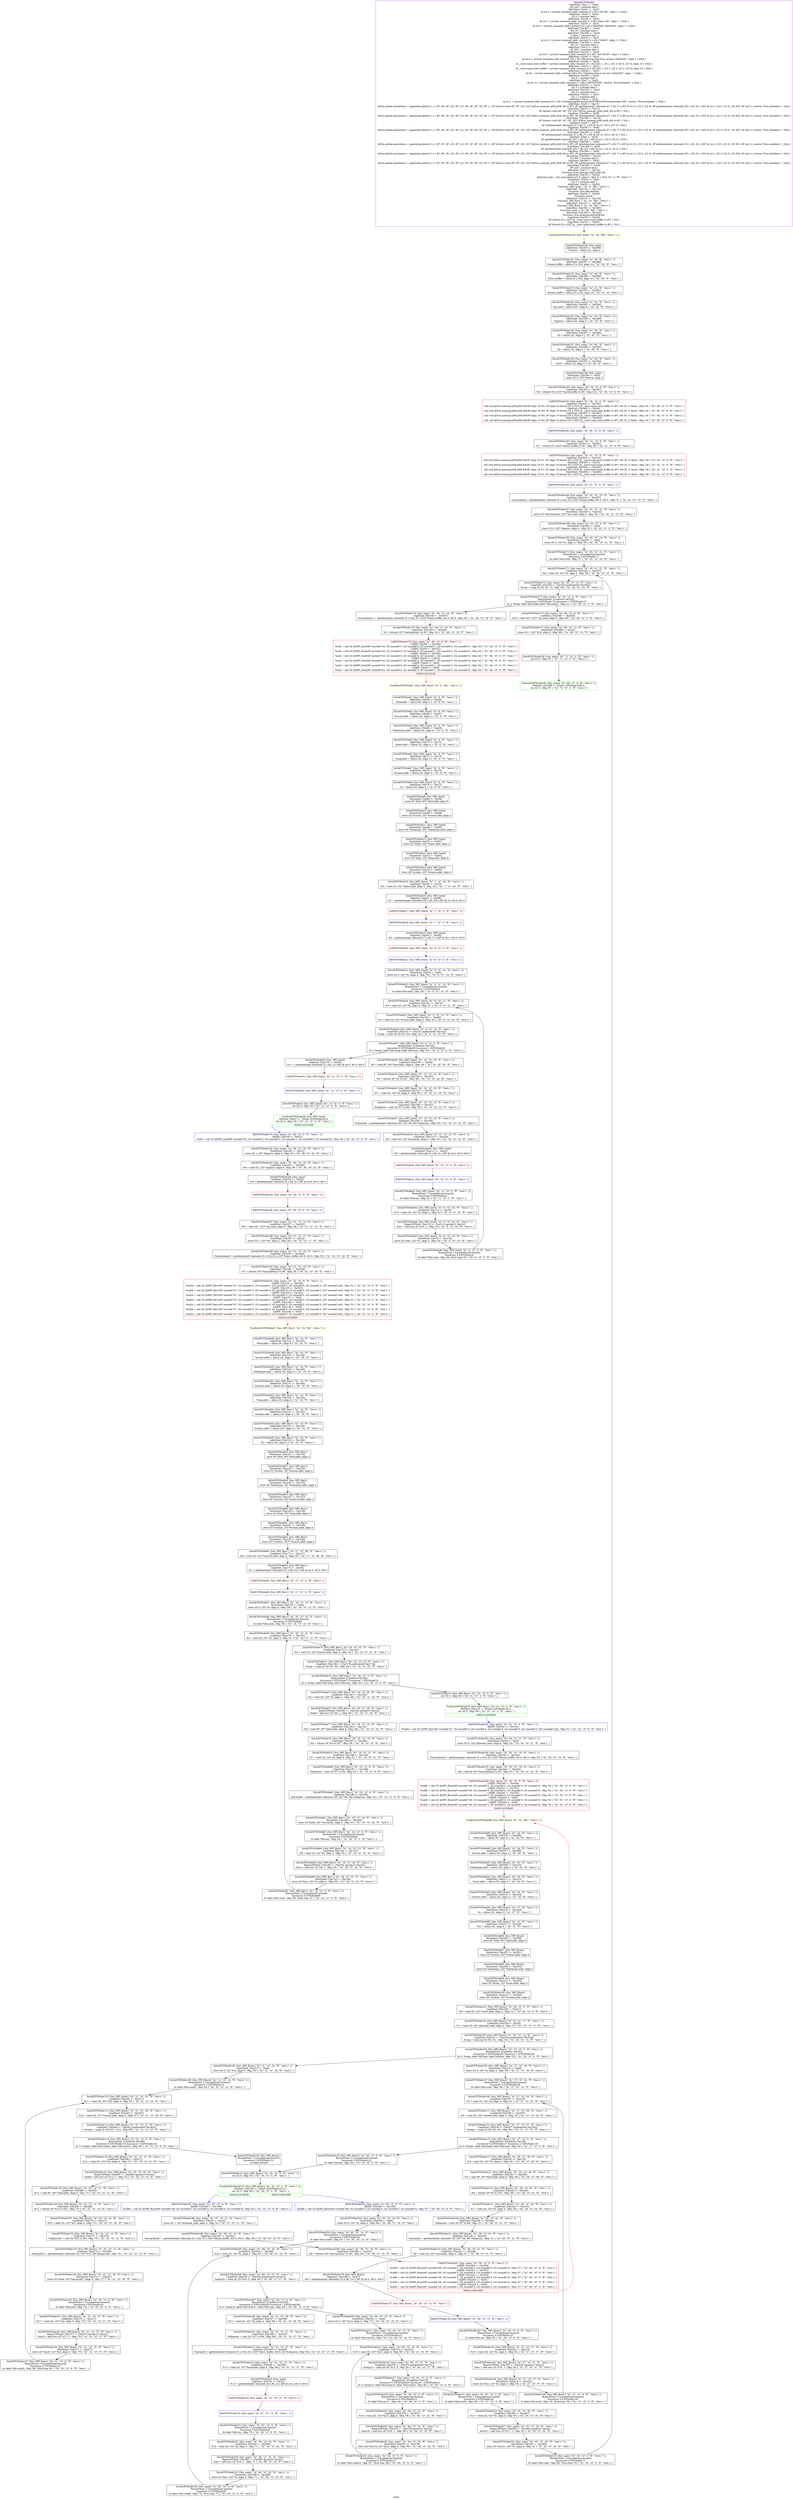digraph "ICFG" {
	label="ICFG";

	Node0x6421a3c4ac20 [shape=record,color=purple,label="{GlobalICFGNode0\nCopyStmt: [Var1 \<-- Var0]  \n ptr null \{ constant data \}\nAddrStmt: [Var41 \<-- Var3]  \n @.str.2 = private unnamed_addr constant [4 x i8] c\"%d \\00\", align 1 \{ Glob  \}\nAddrStmt: [Var6 \<-- Var3]  \n i32 0 \{ constant data \}\nAddrStmt: [Var39 \<-- Var3]  \n @.str.1 = private unnamed_addr constant [7 x i8] c\"Data: \\00\", align 1 \{ Glob  \}\nAddrStmt: [Var47 \<-- Var3]  \n @.str.5 = private unnamed_addr constant [14 x i8] c\"Data[%d]: %d\\0A\\00\", align 1 \{ Glob  \}\nAddrStmt: [Var307 \<-- Var3]  \n i64 20 \{ constant data \}\nAddrStmt: [Var308 \<-- Var3]  \n i1 false \{ constant data \}\nAddrStmt: [Var43 \<-- Var3]  \n @.str.3 = private unnamed_addr constant [2 x i8] c\"\\0A\\00\", align 1 \{ Glob  \}\nAddrStmt: [Var326 \<-- Var3]  \n i32 10 \{ constant data \}\nAddrStmt: [Var12 \<-- Var3]  \n i32 563 \{ constant data \}\nAddrStmt: [Var53 \<-- Var3]  \n @.str.6 = private unnamed_addr constant [5 x i8] c\"%d \\0A\\00\", align 1 \{ Glob  \}\nAddrStmt: [Var45 \<-- Var3]  \n @.str.4 = private unnamed_addr constant [32 x i8] c\"Receiving data from process %d\\0A\\00\", align 1 \{ Glob  \}\nAddrStmt: [Var49 \<-- Var3]  \n @__const.main.send_buffer = private unnamed_addr constant [5 x i32] [i32 1, i32 2, i32 3, i32 4, i32 5], align 16 \{ Glob  \}\nAddrStmt: [Var51 \<-- Var3]  \n @__const.main.bcast_buffer = private unnamed_addr constant [5 x i32] [i32 1, i32 2, i32 3, i32 4, i32 5], align 16 \{ Glob  \}\nAddrStmt: [Var36 \<-- Var3]  \n @.str = private unnamed_addr constant [28 x i8] c\"Sending data to process %d\\0A\\00\", align 1 \{ Glob  \}\nAddrStmt: [Var38 \<-- Var3]  \n i64 0 \{ constant data \}\nAddrStmt: [Var7 \<-- Var3]  \n @.str.12 = private unnamed_addr constant [7 x i8] c\"MEMCPY\\00\", section \"llvm.metadata\" \{ Glob  \}\nAddrStmt: [Var331 \<-- Var3]  \n i32 5 \{ constant data \}\nAddrStmt: [Var332 \<-- Var3]  \n i32 4 \{ constant data \}\nAddrStmt: [Var22 \<-- Var3]  \n i32 1 \{ constant data \}\nAddrStmt: [Var4 \<-- Var3]  \n @.str.1 = private unnamed_addr constant [51 x i8] c\"/home/cang/Documents/SVF-MPI/svf-llvm/lib/extapi.c\\00\", section \"llvm.metadata\" \{ Glob  \}\nAddrStmt: [Var9 \<-- Var13]  \n @llvm.global.annotations = appending global [1 x \{ i8*, i8*, i8*, i32, i8* \}] [\{ i8*, i8*, i8*, i32, i8* \} \{ i8* bitcast (void (i8*, i8*, i32, i32)* @llvm_memcpy_p0i8_p0i8_i64 to i8*), i8* getelementptr inbounds ([7 x i8], [7 x i8]* @.str.12, i32 0, i32 0), i8* getelementptr inbounds ([51 x i8], [51 x i8]* @.str.1, i32 0, i32 0), i32 563, i8* null \}], section \"llvm.metadata\" \{ Glob  \}\nCopyStmt: [Var10 \<-- Var11]  \n i8* bitcast (void (i8*, i8*, i32, i32)* @llvm_memcpy_p0i8_p0i8_i64 to i8*) \{ N/A \}\nGepStmt: [Var396 \<-- Var9]  \n @llvm.global.annotations = appending global [1 x \{ i8*, i8*, i8*, i32, i8* \}] [\{ i8*, i8*, i8*, i32, i8* \} \{ i8* bitcast (void (i8*, i8*, i32, i32)* @llvm_memcpy_p0i8_p0i8_i64 to i8*), i8* getelementptr inbounds ([7 x i8], [7 x i8]* @.str.12, i32 0, i32 0), i8* getelementptr inbounds ([51 x i8], [51 x i8]* @.str.1, i32 0, i32 0), i32 563, i8* null \}], section \"llvm.metadata\" \{ Glob  \}\nStoreStmt: [Var396 \<-- Var10]  \n i8* bitcast (void (i8*, i8*, i32, i32)* @llvm_memcpy_p0i8_p0i8_i64 to i8*) \{ N/A \}\nGepStmt: [Var8 \<-- Var7]  \n i8* getelementptr inbounds ([7 x i8], [7 x i8]* @.str.12, i32 0, i32 0) \{ N/A \}\nGepStmt: [Var397 \<-- Var9]  \n @llvm.global.annotations = appending global [1 x \{ i8*, i8*, i8*, i32, i8* \}] [\{ i8*, i8*, i8*, i32, i8* \} \{ i8* bitcast (void (i8*, i8*, i32, i32)* @llvm_memcpy_p0i8_p0i8_i64 to i8*), i8* getelementptr inbounds ([7 x i8], [7 x i8]* @.str.12, i32 0, i32 0), i8* getelementptr inbounds ([51 x i8], [51 x i8]* @.str.1, i32 0, i32 0), i32 563, i8* null \}], section \"llvm.metadata\" \{ Glob  \}\nStoreStmt: [Var397 \<-- Var8]  \n i8* getelementptr inbounds ([7 x i8], [7 x i8]* @.str.12, i32 0, i32 0) \{ N/A \}\nGepStmt: [Var5 \<-- Var4]  \n i8* getelementptr inbounds ([51 x i8], [51 x i8]* @.str.1, i32 0, i32 0) \{ N/A \}\nGepStmt: [Var398 \<-- Var9]  \n @llvm.global.annotations = appending global [1 x \{ i8*, i8*, i8*, i32, i8* \}] [\{ i8*, i8*, i8*, i32, i8* \} \{ i8* bitcast (void (i8*, i8*, i32, i32)* @llvm_memcpy_p0i8_p0i8_i64 to i8*), i8* getelementptr inbounds ([7 x i8], [7 x i8]* @.str.12, i32 0, i32 0), i8* getelementptr inbounds ([51 x i8], [51 x i8]* @.str.1, i32 0, i32 0), i32 563, i8* null \}], section \"llvm.metadata\" \{ Glob  \}\nStoreStmt: [Var398 \<-- Var5]  \n i8* getelementptr inbounds ([51 x i8], [51 x i8]* @.str.1, i32 0, i32 0) \{ N/A \}\nGepStmt: [Var399 \<-- Var9]  \n @llvm.global.annotations = appending global [1 x \{ i8*, i8*, i8*, i32, i8* \}] [\{ i8*, i8*, i8*, i32, i8* \} \{ i8* bitcast (void (i8*, i8*, i32, i32)* @llvm_memcpy_p0i8_p0i8_i64 to i8*), i8* getelementptr inbounds ([7 x i8], [7 x i8]* @.str.12, i32 0, i32 0), i8* getelementptr inbounds ([51 x i8], [51 x i8]* @.str.1, i32 0, i32 0), i32 563, i8* null \}], section \"llvm.metadata\" \{ Glob  \}\nStoreStmt: [Var399 \<-- Var12]  \n i32 563 \{ constant data \}\nGepStmt: [Var400 \<-- Var9]  \n @llvm.global.annotations = appending global [1 x \{ i8*, i8*, i8*, i32, i8* \}] [\{ i8*, i8*, i8*, i32, i8* \} \{ i8* bitcast (void (i8*, i8*, i32, i32)* @llvm_memcpy_p0i8_p0i8_i64 to i8*), i8* getelementptr inbounds ([7 x i8], [7 x i8]* @.str.12, i32 0, i32 0), i8* getelementptr inbounds ([51 x i8], [51 x i8]* @.str.1, i32 0, i32 0), i32 563, i8* null \}], section \"llvm.metadata\" \{ Glob  \}\nStoreStmt: [Var400 \<-- Var0]  \n i8* null \{ constant data \}\nAddrStmt: [Var11 \<-- Var14]  \nFunction: llvm_memcpy_p0i8_p0i8_i64 \nAddrStmt: [Var34 \<-- Var35]  \n @thread_rank = dso_local global i32 0, align 4, !dbg !0 \{ Glob \"ln\": 4, \"fl\": \"test.c\" \}\nStoreStmt: [Var34 \<-- Var6]  \n i32 0 \{ constant data \}\nAddrStmt: [Var55 \<-- Var56]  \nFunction: MPI_Send \{ \"ln\": 6, \"file\": \"test.c\" \}\nAddrStmt: [Var122 \<-- Var123]  \nFunction: llvm.dbg.declare \nAddrStmt: [Var93 \<-- Var94]  \nFunction: printf \nAddrStmt: [Var131 \<-- Var132]  \nFunction: MPI_Recv \{ \"ln\": 16, \"file\": \"test.c\" \}\nAddrStmt: [Var197 \<-- Var198]  \nFunction: MPI_Bcast \{ \"ln\": 24, \"file\": \"test.c\" \}\nAddrStmt: [Var282 \<-- Var283]  \nFunction: main \{ \"ln\": 38, \"file\": \"test.c\" \}\nAddrStmt: [Var309 \<-- Var310]  \nFunction: llvm.memcpy.p0i8.p0i8.i64 \nCopyStmt: [Var50 \<-- Var49]  \n i8* bitcast ([5 x i32]* @__const.main.send_buffer to i8*) \{ N/A \}\nCopyStmt: [Var52 \<-- Var51]  \n i8* bitcast ([5 x i32]* @__const.main.bcast_buffer to i8*) \{ N/A \}}"];
	Node0x6421a3c4ac20 -> Node0x6421a3c7b530[style=solid];
	Node0x6421a3c7ea30 [shape=record,color=yellow,label="{FunEntryICFGNode1 \{fun: MPI_Send\{ \"ln\": 6, \"file\": \"test.c\" \}\}}"];
	Node0x6421a3c7ea30 -> Node0x6421a3c3d290[style=solid];
	Node0x6421a3c3d290 [shape=record,color=black,label="{IntraICFGNode2 \{fun: MPI_Send\{ \"ln\": 6, \"fl\": \"test.c\" \}\}\nAddrStmt: [Var64 \<-- Var65]  \n   %buf.addr = alloca i8*, align 8 \{ \"ln\": 6, \"fl\": \"test.c\" \}}"];
	Node0x6421a3c3d290 -> Node0x6421a3c46b50[style=solid];
	Node0x6421a3c46b50 [shape=record,color=black,label="{IntraICFGNode3 \{fun: MPI_Send\{ \"ln\": 6, \"fl\": \"test.c\" \}\}\nAddrStmt: [Var66 \<-- Var67]  \n   %count.addr = alloca i32, align 4 \{ \"ln\": 6, \"fl\": \"test.c\" \}}"];
	Node0x6421a3c46b50 -> Node0x6421a3c46d60[style=solid];
	Node0x6421a3c46d60 [shape=record,color=black,label="{IntraICFGNode4 \{fun: MPI_Send\{ \"ln\": 6, \"fl\": \"test.c\" \}\}\nAddrStmt: [Var68 \<-- Var69]  \n   %datatype.addr = alloca i32, align 4 \{ \"ln\": 6, \"fl\": \"test.c\" \}}"];
	Node0x6421a3c46d60 -> Node0x6421a3c46270[style=solid];
	Node0x6421a3c46270 [shape=record,color=black,label="{IntraICFGNode5 \{fun: MPI_Send\{ \"ln\": 6, \"fl\": \"test.c\" \}\}\nAddrStmt: [Var70 \<-- Var71]  \n   %dest.addr = alloca i32, align 4 \{ \"ln\": 6, \"fl\": \"test.c\" \}}"];
	Node0x6421a3c46270 -> Node0x6421a3c46500[style=solid];
	Node0x6421a3c46500 [shape=record,color=black,label="{IntraICFGNode6 \{fun: MPI_Send\{ \"ln\": 6, \"fl\": \"test.c\" \}\}\nAddrStmt: [Var72 \<-- Var73]  \n   %tag.addr = alloca i32, align 4 \{ \"ln\": 6, \"fl\": \"test.c\" \}}"];
	Node0x6421a3c46500 -> Node0x6421a3c46790[style=solid];
	Node0x6421a3c46790 [shape=record,color=black,label="{IntraICFGNode7 \{fun: MPI_Send\{ \"ln\": 6, \"fl\": \"test.c\" \}\}\nAddrStmt: [Var74 \<-- Var75]  \n   %comm.addr = alloca i32, align 4 \{ \"ln\": 6, \"fl\": \"test.c\" \}}"];
	Node0x6421a3c46790 -> Node0x6421a3c720b0[style=solid];
	Node0x6421a3c720b0 [shape=record,color=black,label="{IntraICFGNode8 \{fun: MPI_Send\{ \"ln\": 9, \"fl\": \"test.c\" \}\}\nAddrStmt: [Var76 \<-- Var77]  \n   %i = alloca i32, align 4 \{ \"ln\": 9, \"fl\": \"test.c\" \}}"];
	Node0x6421a3c720b0 -> Node0x6421a3c72320[style=solid];
	Node0x6421a3c72320 [shape=record,color=black,label="{IntraICFGNode9 \{fun: MPI_Send\}\nStoreStmt: [Var64 \<-- Var58]  \n   store i8* %buf, i8** %buf.addr, align 8 }"];
	Node0x6421a3c72320 -> Node0x6421a3c725b0[style=solid];
	Node0x6421a3c725b0 [shape=record,color=black,label="{IntraICFGNode10 \{fun: MPI_Send\}\nStoreStmt: [Var66 \<-- Var59]  \n   store i32 %count, i32* %count.addr, align 4 }"];
	Node0x6421a3c725b0 -> Node0x6421a3c19630[style=solid];
	Node0x6421a3c19630 [shape=record,color=black,label="{IntraICFGNode11 \{fun: MPI_Send\}\nStoreStmt: [Var68 \<-- Var60]  \n   store i32 %datatype, i32* %datatype.addr, align 4 }"];
	Node0x6421a3c19630 -> Node0x6421a3c198a0[style=solid];
	Node0x6421a3c198a0 [shape=record,color=black,label="{IntraICFGNode12 \{fun: MPI_Send\}\nStoreStmt: [Var70 \<-- Var61]  \n   store i32 %dest, i32* %dest.addr, align 4 }"];
	Node0x6421a3c198a0 -> Node0x6421a3c19b30[style=solid];
	Node0x6421a3c19b30 [shape=record,color=black,label="{IntraICFGNode13 \{fun: MPI_Send\}\nStoreStmt: [Var72 \<-- Var62]  \n   store i32 %tag, i32* %tag.addr, align 4 }"];
	Node0x6421a3c19b30 -> Node0x6421a3c2dd20[style=solid];
	Node0x6421a3c2dd20 [shape=record,color=black,label="{IntraICFGNode14 \{fun: MPI_Send\}\nStoreStmt: [Var74 \<-- Var63]  \n   store i32 %comm, i32* %comm.addr, align 4 }"];
	Node0x6421a3c2dd20 -> Node0x6421a3c2dfb0[style=solid];
	Node0x6421a3c2dfb0 [shape=record,color=black,label="{IntraICFGNode15 \{fun: MPI_Send\{ \"ln\": 7, \"cl\": 44, \"fl\": \"test.c\" \}\}\nLoadStmt: [Var90 \<-- Var70]  \n   %0 = load i32, i32* %dest.addr, align 4, !dbg !34 \{ \"ln\": 7, \"cl\": 44, \"fl\": \"test.c\" \}}"];
	Node0x6421a3c2dfb0 -> Node0x6421a3c22c90[style=solid];
	Node0x6421a3c22c90 [shape=record,color=black,label="{IntraICFGNode16 \{fun: MPI_Send\}\nGepStmt: [Var91 \<-- Var36]  \n   %1 = getelementptr inbounds [28 x i8], [28 x i8]* @.str, i64 0, i64 0 }"];
	Node0x6421a3c22c90 -> Node0x6421a3c58900[style=solid];
	Node0x6421a3c58900 [shape=record,color=red,label="{CallICFGNode17 \{fun: MPI_Send\{ \"ln\": 7, \"cl\": 5, \"fl\": \"test.c\" \}\}}"];
	Node0x6421a3c58900 -> Node0x6421a3c23000[style=solid];
	Node0x6421a3c23000 [shape=record,color=blue,label="{RetICFGNode18 \{fun: MPI_Send\{ \"ln\": 7, \"cl\": 5, \"fl\": \"test.c\" \}\}}"];
	Node0x6421a3c23000 -> Node0x6421a3c1e490[style=solid];
	Node0x6421a3c1e490 [shape=record,color=black,label="{IntraICFGNode19 \{fun: MPI_Send\}\nGepStmt: [Var95 \<-- Var39]  \n   %2 = getelementptr inbounds [7 x i8], [7 x i8]* @.str.1, i64 0, i64 0 }"];
	Node0x6421a3c1e490 -> Node0x6421a3c54ca0[style=solid];
	Node0x6421a3c54ca0 [shape=record,color=red,label="{CallICFGNode20 \{fun: MPI_Send\{ \"ln\": 8, \"cl\": 5, \"fl\": \"test.c\" \}\}}"];
	Node0x6421a3c54ca0 -> Node0x6421a3c1e820[style=solid];
	Node0x6421a3c1e820 [shape=record,color=blue,label="{RetICFGNode21 \{fun: MPI_Send\{ \"ln\": 8, \"cl\": 5, \"fl\": \"test.c\" \}\}}"];
	Node0x6421a3c1e820 -> Node0x6421a3c1ad30[style=solid];
	Node0x6421a3c1ad30 [shape=record,color=black,label="{IntraICFGNode22 \{fun: MPI_Send\{ \"ln\": 9, \"cl\": 14, \"fl\": \"test.c\" \}\}\nStoreStmt: [Var76 \<-- Var6]  \n   store i32 0, i32* %i, align 4, !dbg !39 \{ \"ln\": 9, \"cl\": 14, \"fl\": \"test.c\" \}}"];
	Node0x6421a3c1ad30 -> Node0x6421a3c1afc0[style=solid];
	Node0x6421a3c1afc0 [shape=record,color=black,label="{IntraICFGNode23 \{fun: MPI_Send\{ \"ln\": 9, \"cl\": 10, \"fl\": \"test.c\" \}\}\nBranchStmt: [ Unconditional branch]\nSuccessor 0 ICFGNode24   \n   br label %for.cond, !dbg !40 \{ \"ln\": 9, \"cl\": 10, \"fl\": \"test.c\" \}}"];
	Node0x6421a3c1afc0 -> Node0x6421a3c3c8e0[style=solid];
	Node0x6421a3c3c8e0 [shape=record,color=black,label="{IntraICFGNode24 \{fun: MPI_Send\{ \"ln\": 9, \"cl\": 21, \"fl\": \"test.c\" \}\}\nLoadStmt: [Var101 \<-- Var76]  \n   %3 = load i32, i32* %i, align 4, !dbg !41 \{ \"ln\": 9, \"cl\": 21, \"fl\": \"test.c\" \}}"];
	Node0x6421a3c3c8e0 -> Node0x6421a3c3cb70[style=solid];
	Node0x6421a3c3cb70 [shape=record,color=black,label="{IntraICFGNode25 \{fun: MPI_Send\{ \"ln\": 9, \"cl\": 25, \"fl\": \"test.c\" \}\}\nLoadStmt: [Var102 \<-- Var66]  \n   %4 = load i32, i32* %count.addr, align 4, !dbg !43 \{ \"ln\": 9, \"cl\": 25, \"fl\": \"test.c\" \}}"];
	Node0x6421a3c3cb70 -> Node0x6421a3c3ce00[style=solid];
	Node0x6421a3c3ce00 [shape=record,color=black,label="{IntraICFGNode26 \{fun: MPI_Send\{ \"ln\": 9, \"cl\": 23, \"fl\": \"test.c\" \}\}\nCmpStmt: [Var103 \<-- (Var101 predicate40 Var102)]  \n   %cmp = icmp slt i32 %3, %4, !dbg !44 \{ \"ln\": 9, \"cl\": 23, \"fl\": \"test.c\" \}}"];
	Node0x6421a3c3ce00 -> Node0x6421a3c6bc50[style=solid];
	Node0x6421a3c6bc50 [shape=record,color=black,label="{IntraICFGNode27 \{fun: MPI_Send\{ \"ln\": 9, \"cl\": 5, \"fl\": \"test.c\" \}\}\nBranchStmt: [Condition Var103]\nSuccessor 0 ICFGNode28   Successor 1 ICFGNode29   \n   br i1 %cmp, label %for.body, label %for.end, !dbg !45 \{ \"ln\": 9, \"cl\": 5, \"fl\": \"test.c\" \}}"];
	Node0x6421a3c6bc50 -> Node0x6421a3c6bf00[style=solid];
	Node0x6421a3c6bc50 -> Node0x6421a3bec530[style=solid];
	Node0x6421a3c6bf00 [shape=record,color=black,label="{IntraICFGNode28 \{fun: MPI_Send\{ \"ln\": 10, \"cl\": 30, \"fl\": \"test.c\" \}\}\nLoadStmt: [Var105 \<-- Var64]  \n   %5 = load i8*, i8** %buf.addr, align 8, !dbg !46 \{ \"ln\": 10, \"cl\": 30, \"fl\": \"test.c\" \}}"];
	Node0x6421a3c6bf00 -> Node0x6421a3c313d0[style=solid];
	Node0x6421a3bec530 [shape=record,color=black,label="{IntraICFGNode29 \{fun: MPI_Send\}\nGepStmt: [Var119 \<-- Var43]  \n   %11 = getelementptr inbounds [2 x i8], [2 x i8]* @.str.3, i64 0, i64 0 }"];
	Node0x6421a3bec530 -> Node0x6421a3c1dcd0[style=solid];
	Node0x6421a3c313d0 [shape=record,color=black,label="{IntraICFGNode30 \{fun: MPI_Send\{ \"ln\": 10, \"cl\": 24, \"fl\": \"test.c\" \}\}\nCopyStmt: [Var106 \<-- Var105]  \n   %6 = bitcast i8* %5 to i32*, !dbg !48 \{ \"ln\": 10, \"cl\": 24, \"fl\": \"test.c\" \}}"];
	Node0x6421a3c313d0 -> Node0x6421a3c42970[style=solid];
	Node0x6421a3c1dcd0 [shape=record,color=red,label="{CallICFGNode31 \{fun: MPI_Send\{ \"ln\": 12, \"cl\": 5, \"fl\": \"test.c\" \}\}}"];
	Node0x6421a3c1dcd0 -> Node0x6421a3c31730[style=solid];
	Node0x6421a3c31730 [shape=record,color=blue,label="{RetICFGNode32 \{fun: MPI_Send\{ \"ln\": 12, \"cl\": 5, \"fl\": \"test.c\" \}\}}"];
	Node0x6421a3c31730 -> Node0x6421a3c42c00[style=solid];
	Node0x6421a3c42970 [shape=record,color=black,label="{IntraICFGNode33 \{fun: MPI_Send\{ \"ln\": 10, \"cl\": 35, \"fl\": \"test.c\" \}\}\nLoadStmt: [Var107 \<-- Var76]  \n   %7 = load i32, i32* %i, align 4, !dbg !49 \{ \"ln\": 10, \"cl\": 35, \"fl\": \"test.c\" \}}"];
	Node0x6421a3c42970 -> Node0x6421a3c42e90[style=solid];
	Node0x6421a3c42c00 [shape=record,color=black,label="{IntraICFGNode34 \{fun: MPI_Send\{ \"ln\": 13, \"cl\": 5, \"fl\": \"test.c\" \}\}\n   ret i32 0, !dbg !59 \{ \"ln\": 13, \"cl\": 5, \"fl\": \"test.c\" \}}"];
	Node0x6421a3c42c00 -> Node0x6421a3c78050[style=solid];
	Node0x6421a3c42e90 [shape=record,color=black,label="{IntraICFGNode35 \{fun: MPI_Send\{ \"ln\": 10, \"cl\": 23, \"fl\": \"test.c\" \}\}\nCopyStmt: [Var108 \<-- Var107]  \n   %idxprom = sext i32 %7 to i64, !dbg !50 \{ \"ln\": 10, \"cl\": 23, \"fl\": \"test.c\" \}}"];
	Node0x6421a3c42e90 -> Node0x6421a3c782c0[style=solid];
	Node0x6421a3c78050 [shape=record,color=green,label="{FunExitICFGNode36 \{fun: MPI_Send\}\nPhiStmt: [Var57 \<-- ([Var6, ICFGNode34],)]  \n   ret i32 0, !dbg !59 \{ \"ln\": 13, \"cl\": 5, \"fl\": \"test.c\" \}|{<s0>0x6421a3c7ecd0}}"];
	Node0x6421a3c78050:s0 -> Node0x6421a3c3fc10[style=solid,color=blue];
	Node0x6421a3c782c0 [shape=record,color=black,label="{IntraICFGNode37 \{fun: MPI_Send\{ \"ln\": 10, \"cl\": 23, \"fl\": \"test.c\" \}\}\nGepStmt: [Var109 \<-- Var106]  \n   %arrayidx = getelementptr inbounds i32, i32* %6, i64 %idxprom, !dbg !50 \{ \"ln\": 10, \"cl\": 23, \"fl\": \"test.c\" \}}"];
	Node0x6421a3c782c0 -> Node0x6421a3c32b60[style=solid];
	Node0x6421a3c32b60 [shape=record,color=black,label="{IntraICFGNode38 \{fun: MPI_Send\{ \"ln\": 10, \"cl\": 23, \"fl\": \"test.c\" \}\}\nLoadStmt: [Var110 \<-- Var109]  \n   %8 = load i32, i32* %arrayidx, align 4, !dbg !50 \{ \"ln\": 10, \"cl\": 23, \"fl\": \"test.c\" \}}"];
	Node0x6421a3c32b60 -> Node0x6421a3c32fd0[style=solid];
	Node0x6421a3c32fd0 [shape=record,color=black,label="{IntraICFGNode39 \{fun: MPI_Send\}\nGepStmt: [Var111 \<-- Var41]  \n   %9 = getelementptr inbounds [4 x i8], [4 x i8]* @.str.2, i64 0, i64 0 }"];
	Node0x6421a3c32fd0 -> Node0x6421a3c34cd0[style=solid];
	Node0x6421a3c34cd0 [shape=record,color=red,label="{CallICFGNode40 \{fun: MPI_Send\{ \"ln\": 10, \"cl\": 9, \"fl\": \"test.c\" \}\}}"];
	Node0x6421a3c34cd0 -> Node0x6421a3c7e220[style=solid];
	Node0x6421a3c7e220 [shape=record,color=blue,label="{RetICFGNode41 \{fun: MPI_Send\{ \"ln\": 10, \"cl\": 9, \"fl\": \"test.c\" \}\}}"];
	Node0x6421a3c7e220 -> Node0x6421a3c13b30[style=solid];
	Node0x6421a3c13b30 [shape=record,color=black,label="{IntraICFGNode42 \{fun: MPI_Send\{ \"ln\": 11, \"cl\": 5, \"fl\": \"test.c\" \}\}\nBranchStmt: [ Unconditional branch]\nSuccessor 0 ICFGNode43   \n   br label %for.inc, !dbg !52 \{ \"ln\": 11, \"cl\": 5, \"fl\": \"test.c\" \}}"];
	Node0x6421a3c13b30 -> Node0x6421a3c13dc0[style=solid];
	Node0x6421a3c13dc0 [shape=record,color=black,label="{IntraICFGNode43 \{fun: MPI_Send\{ \"ln\": 9, \"cl\": 33, \"fl\": \"test.c\" \}\}\nLoadStmt: [Var115 \<-- Var76]  \n   %10 = load i32, i32* %i, align 4, !dbg !53 \{ \"ln\": 9, \"cl\": 33, \"fl\": \"test.c\" \}}"];
	Node0x6421a3c13dc0 -> Node0x6421a3c14050[style=solid];
	Node0x6421a3c14050 [shape=record,color=black,label="{IntraICFGNode44 \{fun: MPI_Send\{ \"ln\": 9, \"cl\": 33, \"fl\": \"test.c\" \}\}\nBinaryOPStmt: [Var116 \<-- (Var115 opcode13 Var22)]  \n   %inc = add nsw i32 %10, 1, !dbg !53 \{ \"ln\": 9, \"cl\": 33, \"fl\": \"test.c\" \}}"];
	Node0x6421a3c14050 -> Node0x6421a3c57420[style=solid];
	Node0x6421a3c57420 [shape=record,color=black,label="{IntraICFGNode45 \{fun: MPI_Send\{ \"ln\": 9, \"cl\": 33, \"fl\": \"test.c\" \}\}\nStoreStmt: [Var76 \<-- Var116]  \n   store i32 %inc, i32* %i, align 4, !dbg !53 \{ \"ln\": 9, \"cl\": 33, \"fl\": \"test.c\" \}}"];
	Node0x6421a3c57420 -> Node0x6421a3c576b0[style=solid];
	Node0x6421a3c576b0 [shape=record,color=black,label="{IntraICFGNode46 \{fun: MPI_Send\{ \"ln\": 9, \"cl\": 5, \"fl\": \"test.c\" \}\}\nBranchStmt: [ Unconditional branch]\nSuccessor 0 ICFGNode24   \n   br label %for.cond, !dbg !54, !llvm.loop !55 \{ \"ln\": 9, \"cl\": 5, \"fl\": \"test.c\" \}}"];
	Node0x6421a3c576b0 -> Node0x6421a3c3c8e0[style=solid];
	Node0x6421a3c47a10 [shape=record,color=yellow,label="{FunEntryICFGNode47 \{fun: MPI_Recv\{ \"ln\": 16, \"file\": \"test.c\" \}\}}"];
	Node0x6421a3c47a10 -> Node0x6421a3c47bd0[style=solid];
	Node0x6421a3c47bd0 [shape=record,color=black,label="{IntraICFGNode48 \{fun: MPI_Recv\{ \"ln\": 16, \"fl\": \"test.c\" \}\}\nAddrStmt: [Var141 \<-- Var142]  \n   %buf.addr = alloca i8*, align 8 \{ \"ln\": 16, \"fl\": \"test.c\" \}}"];
	Node0x6421a3c47bd0 -> Node0x6421a3c47e20[style=solid];
	Node0x6421a3c47e20 [shape=record,color=black,label="{IntraICFGNode49 \{fun: MPI_Recv\{ \"ln\": 16, \"fl\": \"test.c\" \}\}\nAddrStmt: [Var143 \<-- Var144]  \n   %count.addr = alloca i32, align 4 \{ \"ln\": 16, \"fl\": \"test.c\" \}}"];
	Node0x6421a3c47e20 -> Node0x6421a3c86830[style=solid];
	Node0x6421a3c86830 [shape=record,color=black,label="{IntraICFGNode50 \{fun: MPI_Recv\{ \"ln\": 16, \"fl\": \"test.c\" \}\}\nAddrStmt: [Var145 \<-- Var146]  \n   %datatype.addr = alloca i32, align 4 \{ \"ln\": 16, \"fl\": \"test.c\" \}}"];
	Node0x6421a3c86830 -> Node0x6421a3c86a80[style=solid];
	Node0x6421a3c86a80 [shape=record,color=black,label="{IntraICFGNode51 \{fun: MPI_Recv\{ \"ln\": 16, \"fl\": \"test.c\" \}\}\nAddrStmt: [Var147 \<-- Var148]  \n   %source.addr = alloca i32, align 4 \{ \"ln\": 16, \"fl\": \"test.c\" \}}"];
	Node0x6421a3c86a80 -> Node0x6421a3c86cd0[style=solid];
	Node0x6421a3c86cd0 [shape=record,color=black,label="{IntraICFGNode52 \{fun: MPI_Recv\{ \"ln\": 16, \"fl\": \"test.c\" \}\}\nAddrStmt: [Var149 \<-- Var150]  \n   %tag.addr = alloca i32, align 4 \{ \"ln\": 16, \"fl\": \"test.c\" \}}"];
	Node0x6421a3c86cd0 -> Node0x6421a3c3efd0[style=solid];
	Node0x6421a3c3efd0 [shape=record,color=black,label="{IntraICFGNode53 \{fun: MPI_Recv\{ \"ln\": 16, \"fl\": \"test.c\" \}\}\nAddrStmt: [Var151 \<-- Var152]  \n   %comm.addr = alloca i32, align 4 \{ \"ln\": 16, \"fl\": \"test.c\" \}}"];
	Node0x6421a3c3efd0 -> Node0x6421a3c3f220[style=solid];
	Node0x6421a3c3f220 [shape=record,color=black,label="{IntraICFGNode54 \{fun: MPI_Recv\{ \"ln\": 16, \"fl\": \"test.c\" \}\}\nAddrStmt: [Var153 \<-- Var154]  \n   %status.addr = alloca i32*, align 8 \{ \"ln\": 16, \"fl\": \"test.c\" \}}"];
	Node0x6421a3c3f220 -> Node0x6421a3c3f470[style=solid];
	Node0x6421a3c3f470 [shape=record,color=black,label="{IntraICFGNode55 \{fun: MPI_Recv\{ \"ln\": 18, \"fl\": \"test.c\" \}\}\nAddrStmt: [Var155 \<-- Var156]  \n   %i = alloca i32, align 4 \{ \"ln\": 18, \"fl\": \"test.c\" \}}"];
	Node0x6421a3c3f470 -> Node0x6421a3c31b10[style=solid];
	Node0x6421a3c31b10 [shape=record,color=black,label="{IntraICFGNode56 \{fun: MPI_Recv\}\nStoreStmt: [Var141 \<-- Var134]  \n   store i8* %buf, i8** %buf.addr, align 8 }"];
	Node0x6421a3c31b10 -> Node0x6421a3c31d30[style=solid];
	Node0x6421a3c31d30 [shape=record,color=black,label="{IntraICFGNode57 \{fun: MPI_Recv\}\nStoreStmt: [Var143 \<-- Var135]  \n   store i32 %count, i32* %count.addr, align 4 }"];
	Node0x6421a3c31d30 -> Node0x6421a3c31f80[style=solid];
	Node0x6421a3c31f80 [shape=record,color=black,label="{IntraICFGNode58 \{fun: MPI_Recv\}\nStoreStmt: [Var145 \<-- Var136]  \n   store i32 %datatype, i32* %datatype.addr, align 4 }"];
	Node0x6421a3c31f80 -> Node0x6421a3c0a190[style=solid];
	Node0x6421a3c0a190 [shape=record,color=black,label="{IntraICFGNode59 \{fun: MPI_Recv\}\nStoreStmt: [Var147 \<-- Var137]  \n   store i32 %source, i32* %source.addr, align 4 }"];
	Node0x6421a3c0a190 -> Node0x6421a3c0a3e0[style=solid];
	Node0x6421a3c0a3e0 [shape=record,color=black,label="{IntraICFGNode60 \{fun: MPI_Recv\}\nStoreStmt: [Var149 \<-- Var138]  \n   store i32 %tag, i32* %tag.addr, align 4 }"];
	Node0x6421a3c0a3e0 -> Node0x6421a3c0a630[style=solid];
	Node0x6421a3c0a630 [shape=record,color=black,label="{IntraICFGNode61 \{fun: MPI_Recv\}\nStoreStmt: [Var151 \<-- Var139]  \n   store i32 %comm, i32* %comm.addr, align 4 }"];
	Node0x6421a3c0a630 -> Node0x6421a3c52b10[style=solid];
	Node0x6421a3c52b10 [shape=record,color=black,label="{IntraICFGNode62 \{fun: MPI_Recv\}\nStoreStmt: [Var153 \<-- Var140]  \n   store i32* %status, i32** %status.addr, align 8 }"];
	Node0x6421a3c52b10 -> Node0x6421a3c52d60[style=solid];
	Node0x6421a3c52d60 [shape=record,color=black,label="{IntraICFGNode63 \{fun: MPI_Recv\{ \"ln\": 17, \"cl\": 48, \"fl\": \"test.c\" \}\}\nLoadStmt: [Var171 \<-- Var147]  \n   %0 = load i32, i32* %source.addr, align 4, !dbg !35 \{ \"ln\": 17, \"cl\": 48, \"fl\": \"test.c\" \}}"];
	Node0x6421a3c52d60 -> Node0x6421a3c52fb0[style=solid];
	Node0x6421a3c52fb0 [shape=record,color=black,label="{IntraICFGNode64 \{fun: MPI_Recv\}\nGepStmt: [Var172 \<-- Var45]  \n   %1 = getelementptr inbounds [32 x i8], [32 x i8]* @.str.4, i64 0, i64 0 }"];
	Node0x6421a3c52fb0 -> Node0x6421a3bf79c0[style=solid];
	Node0x6421a3bf79c0 [shape=record,color=red,label="{CallICFGNode65 \{fun: MPI_Recv\{ \"ln\": 17, \"cl\": 5, \"fl\": \"test.c\" \}\}}"];
	Node0x6421a3bf79c0 -> Node0x6421a3c440f0[style=solid];
	Node0x6421a3c440f0 [shape=record,color=blue,label="{RetICFGNode66 \{fun: MPI_Recv\{ \"ln\": 17, \"cl\": 5, \"fl\": \"test.c\" \}\}}"];
	Node0x6421a3c440f0 -> Node0x6421a3c443f0[style=solid];
	Node0x6421a3c443f0 [shape=record,color=black,label="{IntraICFGNode67 \{fun: MPI_Recv\{ \"ln\": 18, \"cl\": 14, \"fl\": \"test.c\" \}\}\nStoreStmt: [Var155 \<-- Var6]  \n   store i32 0, i32* %i, align 4, !dbg !39 \{ \"ln\": 18, \"cl\": 14, \"fl\": \"test.c\" \}}"];
	Node0x6421a3c443f0 -> Node0x6421a3c44640[style=solid];
	Node0x6421a3c44640 [shape=record,color=black,label="{IntraICFGNode68 \{fun: MPI_Recv\{ \"ln\": 18, \"cl\": 10, \"fl\": \"test.c\" \}\}\nBranchStmt: [ Unconditional branch]\nSuccessor 0 ICFGNode69   \n   br label %for.cond, !dbg !40 \{ \"ln\": 18, \"cl\": 10, \"fl\": \"test.c\" \}}"];
	Node0x6421a3c44640 -> Node0x6421a3c28d70[style=solid];
	Node0x6421a3c28d70 [shape=record,color=black,label="{IntraICFGNode69 \{fun: MPI_Recv\{ \"ln\": 18, \"cl\": 21, \"fl\": \"test.c\" \}\}\nLoadStmt: [Var178 \<-- Var155]  \n   %2 = load i32, i32* %i, align 4, !dbg !41 \{ \"ln\": 18, \"cl\": 21, \"fl\": \"test.c\" \}}"];
	Node0x6421a3c28d70 -> Node0x6421a3c28fe0[style=solid];
	Node0x6421a3c28fe0 [shape=record,color=black,label="{IntraICFGNode70 \{fun: MPI_Recv\{ \"ln\": 18, \"cl\": 25, \"fl\": \"test.c\" \}\}\nLoadStmt: [Var179 \<-- Var143]  \n   %3 = load i32, i32* %count.addr, align 4, !dbg !43 \{ \"ln\": 18, \"cl\": 25, \"fl\": \"test.c\" \}}"];
	Node0x6421a3c28fe0 -> Node0x6421a3c18ee0[style=solid];
	Node0x6421a3c18ee0 [shape=record,color=black,label="{IntraICFGNode71 \{fun: MPI_Recv\{ \"ln\": 18, \"cl\": 23, \"fl\": \"test.c\" \}\}\nCmpStmt: [Var180 \<-- (Var178 predicate40 Var179)]  \n   %cmp = icmp slt i32 %2, %3, !dbg !44 \{ \"ln\": 18, \"cl\": 23, \"fl\": \"test.c\" \}}"];
	Node0x6421a3c18ee0 -> Node0x6421a3c19170[style=solid];
	Node0x6421a3c19170 [shape=record,color=black,label="{IntraICFGNode72 \{fun: MPI_Recv\{ \"ln\": 18, \"cl\": 5, \"fl\": \"test.c\" \}\}\nBranchStmt: [Condition Var180]\nSuccessor 0 ICFGNode73   Successor 1 ICFGNode74   \n   br i1 %cmp, label %for.body, label %for.end, !dbg !45 \{ \"ln\": 18, \"cl\": 5, \"fl\": \"test.c\" \}}"];
	Node0x6421a3c19170 -> Node0x6421a3c19420[style=solid];
	Node0x6421a3c19170 -> Node0x6421a3c75010[style=solid];
	Node0x6421a3c19420 [shape=record,color=black,label="{IntraICFGNode73 \{fun: MPI_Recv\{ \"ln\": 19, \"cl\": 26, \"fl\": \"test.c\" \}\}\nLoadStmt: [Var182 \<-- Var155]  \n   %4 = load i32, i32* %i, align 4, !dbg !46 \{ \"ln\": 19, \"cl\": 26, \"fl\": \"test.c\" \}}"];
	Node0x6421a3c19420 -> Node0x6421a3c41ae0[style=solid];
	Node0x6421a3c75010 [shape=record,color=black,label="{IntraICFGNode74 \{fun: MPI_Recv\{ \"ln\": 21, \"cl\": 5, \"fl\": \"test.c\" \}\}\n   ret i32 0, !dbg !60 \{ \"ln\": 21, \"cl\": 5, \"fl\": \"test.c\" \}}"];
	Node0x6421a3c75010 -> Node0x6421a3c41d40[style=solid];
	Node0x6421a3c41ae0 [shape=record,color=black,label="{IntraICFGNode75 \{fun: MPI_Recv\{ \"ln\": 19, \"cl\": 28, \"fl\": \"test.c\" \}\}\nBinaryOPStmt: [Var183 \<-- (Var182 opcode13 Var22)]  \n   %add = add nsw i32 %4, 1, !dbg !48 \{ \"ln\": 19, \"cl\": 28, \"fl\": \"test.c\" \}}"];
	Node0x6421a3c41ae0 -> Node0x6421a3c41fb0[style=solid];
	Node0x6421a3c41d40 [shape=record,color=green,label="{FunExitICFGNode76 \{fun: MPI_Recv\{ \"ln\": 21, \"cl\": 5, \"fl\": \"test.c\" \}\}\nPhiStmt: [Var133 \<-- ([Var6, ICFGNode74],)]  \n   ret i32 0, !dbg !60 \{ \"ln\": 21, \"cl\": 5, \"fl\": \"test.c\" \}|{<s0>0x6421a3c029d0}}"];
	Node0x6421a3c41d40:s0 -> Node0x6421a3c19f70[style=solid,color=blue];
	Node0x6421a3c41fb0 [shape=record,color=black,label="{IntraICFGNode77 \{fun: MPI_Recv\{ \"ln\": 19, \"cl\": 16, \"fl\": \"test.c\" \}\}\nLoadStmt: [Var184 \<-- Var141]  \n   %5 = load i8*, i8** %buf.addr, align 8, !dbg !49 \{ \"ln\": 19, \"cl\": 16, \"fl\": \"test.c\" \}}"];
	Node0x6421a3c41fb0 -> Node0x6421a3c47270[style=solid];
	Node0x6421a3c47270 [shape=record,color=black,label="{IntraICFGNode78 \{fun: MPI_Recv\{ \"ln\": 19, \"cl\": 10, \"fl\": \"test.c\" \}\}\nCopyStmt: [Var185 \<-- Var184]  \n   %6 = bitcast i8* %5 to i32*, !dbg !50 \{ \"ln\": 19, \"cl\": 10, \"fl\": \"test.c\" \}}"];
	Node0x6421a3c47270 -> Node0x6421a3c47500[style=solid];
	Node0x6421a3c47500 [shape=record,color=black,label="{IntraICFGNode79 \{fun: MPI_Recv\{ \"ln\": 19, \"cl\": 21, \"fl\": \"test.c\" \}\}\nLoadStmt: [Var186 \<-- Var155]  \n   %7 = load i32, i32* %i, align 4, !dbg !51 \{ \"ln\": 19, \"cl\": 21, \"fl\": \"test.c\" \}}"];
	Node0x6421a3c47500 -> Node0x6421a3c47790[style=solid];
	Node0x6421a3c47790 [shape=record,color=black,label="{IntraICFGNode80 \{fun: MPI_Recv\{ \"ln\": 19, \"cl\": 9, \"fl\": \"test.c\" \}\}\nCopyStmt: [Var187 \<-- Var186]  \n   %idxprom = sext i32 %7 to i64, !dbg !52 \{ \"ln\": 19, \"cl\": 9, \"fl\": \"test.c\" \}}"];
	Node0x6421a3c47790 -> Node0x6421a3c765e0[style=solid];
	Node0x6421a3c765e0 [shape=record,color=black,label="{IntraICFGNode81 \{fun: MPI_Recv\{ \"ln\": 19, \"cl\": 9, \"fl\": \"test.c\" \}\}\nGepStmt: [Var188 \<-- Var185]  \n   %arrayidx = getelementptr inbounds i32, i32* %6, i64 %idxprom, !dbg !52 \{ \"ln\": 19, \"cl\": 9, \"fl\": \"test.c\" \}}"];
	Node0x6421a3c765e0 -> Node0x6421a3c76840[style=solid];
	Node0x6421a3c76840 [shape=record,color=black,label="{IntraICFGNode82 \{fun: MPI_Recv\{ \"ln\": 19, \"cl\": 24, \"fl\": \"test.c\" \}\}\nStoreStmt: [Var188 \<-- Var183]  \n   store i32 %add, i32* %arrayidx, align 4, !dbg !53 \{ \"ln\": 19, \"cl\": 24, \"fl\": \"test.c\" \}}"];
	Node0x6421a3c76840 -> Node0x6421a3c76ad0[style=solid];
	Node0x6421a3c76ad0 [shape=record,color=black,label="{IntraICFGNode83 \{fun: MPI_Recv\{ \"ln\": 20, \"cl\": 5, \"fl\": \"test.c\" \}\}\nBranchStmt: [ Unconditional branch]\nSuccessor 0 ICFGNode84   \n   br label %for.inc, !dbg !54 \{ \"ln\": 20, \"cl\": 5, \"fl\": \"test.c\" \}}"];
	Node0x6421a3c76ad0 -> Node0x6421a3c86080[style=solid];
	Node0x6421a3c86080 [shape=record,color=black,label="{IntraICFGNode84 \{fun: MPI_Recv\{ \"ln\": 18, \"cl\": 33, \"fl\": \"test.c\" \}\}\nLoadStmt: [Var192 \<-- Var155]  \n   %8 = load i32, i32* %i, align 4, !dbg !55 \{ \"ln\": 18, \"cl\": 33, \"fl\": \"test.c\" \}}"];
	Node0x6421a3c86080 -> Node0x6421a3c862e0[style=solid];
	Node0x6421a3c862e0 [shape=record,color=black,label="{IntraICFGNode85 \{fun: MPI_Recv\{ \"ln\": 18, \"cl\": 33, \"fl\": \"test.c\" \}\}\nBinaryOPStmt: [Var193 \<-- (Var192 opcode13 Var22)]  \n   %inc = add nsw i32 %8, 1, !dbg !55 \{ \"ln\": 18, \"cl\": 33, \"fl\": \"test.c\" \}}"];
	Node0x6421a3c862e0 -> Node0x6421a3c86570[style=solid];
	Node0x6421a3c86570 [shape=record,color=black,label="{IntraICFGNode86 \{fun: MPI_Recv\{ \"ln\": 18, \"cl\": 33, \"fl\": \"test.c\" \}\}\nStoreStmt: [Var155 \<-- Var193]  \n   store i32 %inc, i32* %i, align 4, !dbg !55 \{ \"ln\": 18, \"cl\": 33, \"fl\": \"test.c\" \}}"];
	Node0x6421a3c86570 -> Node0x6421a3c73b70[style=solid];
	Node0x6421a3c73b70 [shape=record,color=black,label="{IntraICFGNode87 \{fun: MPI_Recv\{ \"ln\": 18, \"cl\": 5, \"fl\": \"test.c\" \}\}\nBranchStmt: [ Unconditional branch]\nSuccessor 0 ICFGNode69   \n   br label %for.cond, !dbg !56, !llvm.loop !57 \{ \"ln\": 18, \"cl\": 5, \"fl\": \"test.c\" \}}"];
	Node0x6421a3c73b70 -> Node0x6421a3c28d70[style=solid];
	Node0x6421a3c73ec0 [shape=record,color=yellow,label="{FunEntryICFGNode88 \{fun: MPI_Bcast\{ \"ln\": 24, \"file\": \"test.c\" \}\}}"];
	Node0x6421a3c73ec0 -> Node0x6421a3c74080[style=solid];
	Node0x6421a3c74080 [shape=record,color=black,label="{IntraICFGNode89 \{fun: MPI_Bcast\{ \"ln\": 24, \"fl\": \"test.c\" \}\}\nAddrStmt: [Var205 \<-- Var206]  \n   %buf.addr = alloca i8*, align 8 \{ \"ln\": 24, \"fl\": \"test.c\" \}}"];
	Node0x6421a3c74080 -> Node0x6421a3c58af0[style=solid];
	Node0x6421a3c58af0 [shape=record,color=black,label="{IntraICFGNode90 \{fun: MPI_Bcast\{ \"ln\": 24, \"fl\": \"test.c\" \}\}\nAddrStmt: [Var207 \<-- Var208]  \n   %count.addr = alloca i32, align 4 \{ \"ln\": 24, \"fl\": \"test.c\" \}}"];
	Node0x6421a3c58af0 -> Node0x6421a3c58d00[style=solid];
	Node0x6421a3c58d00 [shape=record,color=black,label="{IntraICFGNode91 \{fun: MPI_Bcast\{ \"ln\": 24, \"fl\": \"test.c\" \}\}\nAddrStmt: [Var209 \<-- Var210]  \n   %datatype.addr = alloca i32, align 4 \{ \"ln\": 24, \"fl\": \"test.c\" \}}"];
	Node0x6421a3c58d00 -> Node0x6421a3c58f50[style=solid];
	Node0x6421a3c58f50 [shape=record,color=black,label="{IntraICFGNode92 \{fun: MPI_Bcast\{ \"ln\": 24, \"fl\": \"test.c\" \}\}\nAddrStmt: [Var211 \<-- Var212]  \n   %root.addr = alloca i32, align 4 \{ \"ln\": 24, \"fl\": \"test.c\" \}}"];
	Node0x6421a3c58f50 -> Node0x6421a3c591a0[style=solid];
	Node0x6421a3c591a0 [shape=record,color=black,label="{IntraICFGNode93 \{fun: MPI_Bcast\{ \"ln\": 24, \"fl\": \"test.c\" \}\}\nAddrStmt: [Var213 \<-- Var214]  \n   %comm.addr = alloca i32, align 4 \{ \"ln\": 24, \"fl\": \"test.c\" \}}"];
	Node0x6421a3c591a0 -> Node0x6421a3c45bf0[style=solid];
	Node0x6421a3c45bf0 [shape=record,color=black,label="{IntraICFGNode94 \{fun: MPI_Bcast\{ \"ln\": 27, \"fl\": \"test.c\" \}\}\nAddrStmt: [Var215 \<-- Var216]  \n   %i = alloca i32, align 4 \{ \"ln\": 27, \"fl\": \"test.c\" \}}"];
	Node0x6421a3c45bf0 -> Node0x6421a3c45e40[style=solid];
	Node0x6421a3c45e40 [shape=record,color=black,label="{IntraICFGNode95 \{fun: MPI_Bcast\{ \"ln\": 31, \"fl\": \"test.c\" \}\}\nAddrStmt: [Var217 \<-- Var218]  \n   %i2 = alloca i32, align 4 \{ \"ln\": 31, \"fl\": \"test.c\" \}}"];
	Node0x6421a3c45e40 -> Node0x6421a3c46090[style=solid];
	Node0x6421a3c46090 [shape=record,color=black,label="{IntraICFGNode96 \{fun: MPI_Bcast\}\nStoreStmt: [Var205 \<-- Var200]  \n   store i8* %buf, i8** %buf.addr, align 8 }"];
	Node0x6421a3c46090 -> Node0x6421a3c84c30[style=solid];
	Node0x6421a3c84c30 [shape=record,color=black,label="{IntraICFGNode97 \{fun: MPI_Bcast\}\nStoreStmt: [Var207 \<-- Var201]  \n   store i32 %count, i32* %count.addr, align 4 }"];
	Node0x6421a3c84c30 -> Node0x6421a3c84e80[style=solid];
	Node0x6421a3c84e80 [shape=record,color=black,label="{IntraICFGNode98 \{fun: MPI_Bcast\}\nStoreStmt: [Var209 \<-- Var202]  \n   store i32 %datatype, i32* %datatype.addr, align 4 }"];
	Node0x6421a3c84e80 -> Node0x6421a3c850d0[style=solid];
	Node0x6421a3c850d0 [shape=record,color=black,label="{IntraICFGNode99 \{fun: MPI_Bcast\}\nStoreStmt: [Var211 \<-- Var203]  \n   store i32 %root, i32* %root.addr, align 4 }"];
	Node0x6421a3c850d0 -> Node0x6421a3c74340[style=solid];
	Node0x6421a3c74340 [shape=record,color=black,label="{IntraICFGNode100 \{fun: MPI_Bcast\}\nStoreStmt: [Var213 \<-- Var204]  \n   store i32 %comm, i32* %comm.addr, align 4 }"];
	Node0x6421a3c74340 -> Node0x6421a3c74590[style=solid];
	Node0x6421a3c74590 [shape=record,color=black,label="{IntraICFGNode101 \{fun: MPI_Bcast\{ \"ln\": 25, \"cl\": 9, \"fl\": \"test.c\" \}\}\nLoadStmt: [Var229 \<-- Var211]  \n   %0 = load i32, i32* %root.addr, align 4, !dbg !31 \{ \"ln\": 25, \"cl\": 9, \"fl\": \"test.c\" \}}"];
	Node0x6421a3c74590 -> Node0x6421a3c747e0[style=solid];
	Node0x6421a3c747e0 [shape=record,color=black,label="{IntraICFGNode102 \{fun: MPI_Bcast\{ \"ln\": 25, \"cl\": 17, \"fl\": \"test.c\" \}\}\nLoadStmt: [Var230 \<-- Var34]  \n   %1 = load i32, i32* @thread_rank, align 4, !dbg !33 \{ \"ln\": 25, \"cl\": 17, \"fl\": \"test.c\" \}}"];
	Node0x6421a3c747e0 -> Node0x6421a3c74a30[style=solid];
	Node0x6421a3c74a30 [shape=record,color=black,label="{IntraICFGNode103 \{fun: MPI_Bcast\{ \"ln\": 25, \"cl\": 14, \"fl\": \"test.c\" \}\}\nCmpStmt: [Var231 \<-- (Var229 predicate32 Var230)]  \n   %cmp = icmp eq i32 %0, %1, !dbg !34 \{ \"ln\": 25, \"cl\": 14, \"fl\": \"test.c\" \}}"];
	Node0x6421a3c74a30 -> Node0x6421a3c3ada0[style=solid];
	Node0x6421a3c3ada0 [shape=record,color=black,label="{IntraICFGNode104 \{fun: MPI_Bcast\{ \"ln\": 25, \"cl\": 9, \"fl\": \"test.c\" \}\}\nBranchStmt: [Condition Var231]\nSuccessor 0 ICFGNode244   Successor 1 ICFGNode245   \n   br i1 %cmp, label %if.then, label %if.else, !dbg !35 \{ \"ln\": 25, \"cl\": 9, \"fl\": \"test.c\" \}}"];
	Node0x6421a3c3ada0 -> Node0x6421a3c3aff0[style=solid];
	Node0x6421a3c3ada0 -> Node0x6421a3c3b240[style=solid];
	Node0x6421a3c3aff0 [shape=record,color=black,label="{IntraICFGNode105 \{fun: MPI_Bcast\{ \"ln\": 27, \"cl\": 18, \"fl\": \"test.c\" \}\}\nStoreStmt: [Var215 \<-- Var6]  \n   store i32 0, i32* %i, align 4, !dbg !39 \{ \"ln\": 27, \"cl\": 18, \"fl\": \"test.c\" \}}"];
	Node0x6421a3c3aff0 -> Node0x6421a3c4fc30[style=solid];
	Node0x6421a3c3b240 [shape=record,color=black,label="{IntraICFGNode106 \{fun: MPI_Bcast\{ \"ln\": 31, \"cl\": 18, \"fl\": \"test.c\" \}\}\nStoreStmt: [Var217 \<-- Var6]  \n   store i32 0, i32* %i2, align 4, !dbg !63 \{ \"ln\": 31, \"cl\": 18, \"fl\": \"test.c\" \}}"];
	Node0x6421a3c3b240 -> Node0x6421a3c4fe80[style=solid];
	Node0x6421a3c4fc30 [shape=record,color=black,label="{IntraICFGNode107 \{fun: MPI_Bcast\{ \"ln\": 27, \"cl\": 14, \"fl\": \"test.c\" \}\}\nBranchStmt: [ Unconditional branch]\nSuccessor 0 ICFGNode109   \n   br label %for.cond, !dbg !40 \{ \"ln\": 27, \"cl\": 14, \"fl\": \"test.c\" \}}"];
	Node0x6421a3c4fc30 -> Node0x6421a3c500f0[style=solid];
	Node0x6421a3c4fe80 [shape=record,color=black,label="{IntraICFGNode108 \{fun: MPI_Bcast\{ \"ln\": 31, \"cl\": 14, \"fl\": \"test.c\" \}\}\nBranchStmt: [ Unconditional branch]\nSuccessor 0 ICFGNode110   \n   br label %for.cond3, !dbg !64 \{ \"ln\": 31, \"cl\": 14, \"fl\": \"test.c\" \}}"];
	Node0x6421a3c4fe80 -> Node0x6421a3c50380[style=solid];
	Node0x6421a3c500f0 [shape=record,color=black,label="{IntraICFGNode109 \{fun: MPI_Bcast\{ \"ln\": 27, \"cl\": 25, \"fl\": \"test.c\" \}\}\nLoadStmt: [Var237 \<-- Var215]  \n   %2 = load i32, i32* %i, align 4, !dbg !41 \{ \"ln\": 27, \"cl\": 25, \"fl\": \"test.c\" \}}"];
	Node0x6421a3c500f0 -> Node0x6421a3c83360[style=solid];
	Node0x6421a3c50380 [shape=record,color=black,label="{IntraICFGNode110 \{fun: MPI_Bcast\{ \"ln\": 31, \"cl\": 25, \"fl\": \"test.c\" \}\}\nLoadStmt: [Var262 \<-- Var217]  \n   %11 = load i32, i32* %i2, align 4, !dbg !65 \{ \"ln\": 31, \"cl\": 25, \"fl\": \"test.c\" \}}"];
	Node0x6421a3c50380 -> Node0x6421a3c835f0[style=solid];
	Node0x6421a3c83360 [shape=record,color=black,label="{IntraICFGNode111 \{fun: MPI_Bcast\{ \"ln\": 27, \"cl\": 29, \"fl\": \"test.c\" \}\}\nLoadStmt: [Var238 \<-- Var207]  \n   %3 = load i32, i32* %count.addr, align 4, !dbg !43 \{ \"ln\": 27, \"cl\": 29, \"fl\": \"test.c\" \}}"];
	Node0x6421a3c83360 -> Node0x6421a3c83880[style=solid];
	Node0x6421a3c835f0 [shape=record,color=black,label="{IntraICFGNode112 \{fun: MPI_Bcast\{ \"ln\": 31, \"cl\": 29, \"fl\": \"test.c\" \}\}\nLoadStmt: [Var263 \<-- Var207]  \n   %12 = load i32, i32* %count.addr, align 4, !dbg !67 \{ \"ln\": 31, \"cl\": 29, \"fl\": \"test.c\" \}}"];
	Node0x6421a3c835f0 -> Node0x6421a3c871e0[style=solid];
	Node0x6421a3c83880 [shape=record,color=black,label="{IntraICFGNode113 \{fun: MPI_Bcast\{ \"ln\": 27, \"cl\": 27, \"fl\": \"test.c\" \}\}\nCmpStmt: [Var239 \<-- (Var237 predicate40 Var238)]  \n   %cmp1 = icmp slt i32 %2, %3, !dbg !44 \{ \"ln\": 27, \"cl\": 27, \"fl\": \"test.c\" \}}"];
	Node0x6421a3c83880 -> Node0x6421a3c87470[style=solid];
	Node0x6421a3c871e0 [shape=record,color=black,label="{IntraICFGNode114 \{fun: MPI_Bcast\{ \"ln\": 31, \"cl\": 27, \"fl\": \"test.c\" \}\}\nCmpStmt: [Var264 \<-- (Var262 predicate40 Var263)]  \n   %cmp4 = icmp slt i32 %11, %12, !dbg !68 \{ \"ln\": 31, \"cl\": 27, \"fl\": \"test.c\" \}}"];
	Node0x6421a3c871e0 -> Node0x6421a3c87700[style=solid];
	Node0x6421a3c87470 [shape=record,color=black,label="{IntraICFGNode115 \{fun: MPI_Bcast\{ \"ln\": 27, \"cl\": 9, \"fl\": \"test.c\" \}\}\nBranchStmt: [Condition Var239]\nSuccessor 0 ICFGNode117   Successor 1 ICFGNode118   \n   br i1 %cmp1, label %for.body, label %for.end, !dbg !45 \{ \"ln\": 27, \"cl\": 9, \"fl\": \"test.c\" \}}"];
	Node0x6421a3c87470 -> Node0x6421a3c2d160[style=solid];
	Node0x6421a3c87470 -> Node0x6421a3c2d3d0[style=solid];
	Node0x6421a3c87700 [shape=record,color=black,label="{IntraICFGNode116 \{fun: MPI_Bcast\{ \"ln\": 31, \"cl\": 9, \"fl\": \"test.c\" \}\}\nBranchStmt: [Condition Var264]\nSuccessor 0 ICFGNode119   Successor 1 ICFGNode120   \n   br i1 %cmp4, label %for.body5, label %for.end10, !dbg !69 \{ \"ln\": 31, \"cl\": 9, \"fl\": \"test.c\" \}}"];
	Node0x6421a3c87700 -> Node0x6421a3c2d680[style=solid];
	Node0x6421a3c87700 -> Node0x6421a3c353b0[style=solid];
	Node0x6421a3c2d160 [shape=record,color=black,label="{IntraICFGNode117 \{fun: MPI_Bcast\{ \"ln\": 28, \"cl\": 38, \"fl\": \"test.c\" \}\}\nLoadStmt: [Var241 \<-- Var215]  \n   %4 = load i32, i32* %i, align 4, !dbg !46 \{ \"ln\": 28, \"cl\": 38, \"fl\": \"test.c\" \}}"];
	Node0x6421a3c2d160 -> Node0x6421a3c35620[style=solid];
	Node0x6421a3c2d3d0 [shape=record,color=black,label="{IntraICFGNode118 \{fun: MPI_Bcast\{ \"ln\": 30, \"cl\": 5, \"fl\": \"test.c\" \}\}\nBranchStmt: [ Unconditional branch]\nSuccessor 0 ICFGNode122   \n   br label %if.end, !dbg !59 \{ \"ln\": 30, \"cl\": 5, \"fl\": \"test.c\" \}}"];
	Node0x6421a3c2d3d0 -> Node0x6421a3c358b0[style=solid];
	Node0x6421a3c2d680 [shape=record,color=black,label="{IntraICFGNode119 \{fun: MPI_Bcast\{ \"ln\": 32, \"cl\": 31, \"fl\": \"test.c\" \}\}\nLoadStmt: [Var266 \<-- Var217]  \n   %13 = load i32, i32* %i2, align 4, !dbg !70 \{ \"ln\": 32, \"cl\": 31, \"fl\": \"test.c\" \}}"];
	Node0x6421a3c2d680 -> Node0x6421a3c35b40[style=solid];
	Node0x6421a3c353b0 [shape=record,color=black,label="{IntraICFGNode120 \{fun: MPI_Bcast\}\nBranchStmt: [ Unconditional branch]\nSuccessor 0 ICFGNode122   \n   br label %if.end }"];
	Node0x6421a3c353b0 -> Node0x6421a3c358b0[style=solid];
	Node0x6421a3c35620 [shape=record,color=black,label="{IntraICFGNode121 \{fun: MPI_Bcast\{ \"ln\": 28, \"cl\": 49, \"fl\": \"test.c\" \}\}\nLoadStmt: [Var242 \<-- Var205]  \n   %5 = load i8*, i8** %buf.addr, align 8, !dbg !48 \{ \"ln\": 28, \"cl\": 49, \"fl\": \"test.c\" \}}"];
	Node0x6421a3c35620 -> Node0x6421a3c7be50[style=solid];
	Node0x6421a3c358b0 [shape=record,color=black,label="{IntraICFGNode122 \{fun: MPI_Bcast\{ \"ln\": 35, \"cl\": 5, \"fl\": \"test.c\" \}\}\n   ret i32 0, !dbg !83 \{ \"ln\": 35, \"cl\": 5, \"fl\": \"test.c\" \}}"];
	Node0x6421a3c358b0 -> Node0x6421a3c7c0e0[style=solid];
	Node0x6421a3c35b40 [shape=record,color=black,label="{IntraICFGNode123 \{fun: MPI_Bcast\{ \"ln\": 32, \"cl\": 33, \"fl\": \"test.c\" \}\}\nBinaryOPStmt: [Var267 \<-- (Var266 opcode13 Var22)]  \n   %add = add nsw i32 %13, 1, !dbg !72 \{ \"ln\": 32, \"cl\": 33, \"fl\": \"test.c\" \}}"];
	Node0x6421a3c35b40 -> Node0x6421a3c7c350[style=solid];
	Node0x6421a3c7be50 [shape=record,color=black,label="{IntraICFGNode124 \{fun: MPI_Bcast\{ \"ln\": 28, \"cl\": 42, \"fl\": \"test.c\" \}\}\nCopyStmt: [Var243 \<-- Var242]  \n   %6 = bitcast i8* %5 to i32*, !dbg !49 \{ \"ln\": 28, \"cl\": 42, \"fl\": \"test.c\" \}}"];
	Node0x6421a3c7be50 -> Node0x6421a3c1d450[style=solid];
	Node0x6421a3c7c0e0 [shape=record,color=green,label="{FunExitICFGNode125 \{fun: MPI_Bcast\{ \"ln\": 35, \"cl\": 5, \"fl\": \"test.c\" \}\}\nPhiStmt: [Var199 \<-- ([Var6, ICFGNode122],)]  \n   ret i32 0, !dbg !83 \{ \"ln\": 35, \"cl\": 5, \"fl\": \"test.c\" \}|{<s0>0x6421a3c34bd0|<s1>0x6421a3be39d0}}"];
	Node0x6421a3c7c0e0:s0 -> Node0x6421a3c3bac0[style=solid,color=blue];
	Node0x6421a3c7c0e0:s1 -> Node0x6421a3c2c260[style=solid,color=blue];
	Node0x6421a3c7c350 [shape=record,color=black,label="{IntraICFGNode126 \{fun: MPI_Bcast\{ \"ln\": 32, \"cl\": 21, \"fl\": \"test.c\" \}\}\nLoadStmt: [Var268 \<-- Var205]  \n   %14 = load i8*, i8** %buf.addr, align 8, !dbg !73 \{ \"ln\": 32, \"cl\": 21, \"fl\": \"test.c\" \}}"];
	Node0x6421a3c7c350 -> Node0x6421a3c7da60[style=solid];
	Node0x6421a3c1d450 [shape=record,color=black,label="{IntraICFGNode127 \{fun: MPI_Bcast\{ \"ln\": 28, \"cl\": 54, \"fl\": \"test.c\" \}\}\nLoadStmt: [Var244 \<-- Var215]  \n   %7 = load i32, i32* %i, align 4, !dbg !50 \{ \"ln\": 28, \"cl\": 54, \"fl\": \"test.c\" \}}"];
	Node0x6421a3c1d450 -> Node0x6421a3c1d6b0[style=solid];
	Node0x6421a3c7da60 [shape=record,color=black,label="{IntraICFGNode128 \{fun: MPI_Bcast\{ \"ln\": 32, \"cl\": 14, \"fl\": \"test.c\" \}\}\nCopyStmt: [Var269 \<-- Var268]  \n   %15 = bitcast i8* %14 to i32*, !dbg !74 \{ \"ln\": 32, \"cl\": 14, \"fl\": \"test.c\" \}}"];
	Node0x6421a3c7da60 -> Node0x6421a3c1d940[style=solid];
	Node0x6421a3c1d6b0 [shape=record,color=black,label="{IntraICFGNode129 \{fun: MPI_Bcast\{ \"ln\": 28, \"cl\": 41, \"fl\": \"test.c\" \}\}\nCopyStmt: [Var245 \<-- Var244]  \n   %idxprom = sext i32 %7 to i64, !dbg !51 \{ \"ln\": 28, \"cl\": 41, \"fl\": \"test.c\" \}}"];
	Node0x6421a3c1d6b0 -> Node0x6421a3c1dbd0[style=solid];
	Node0x6421a3c1d940 [shape=record,color=black,label="{IntraICFGNode130 \{fun: MPI_Bcast\{ \"ln\": 32, \"cl\": 26, \"fl\": \"test.c\" \}\}\nLoadStmt: [Var270 \<-- Var217]  \n   %16 = load i32, i32* %i2, align 4, !dbg !75 \{ \"ln\": 32, \"cl\": 26, \"fl\": \"test.c\" \}}"];
	Node0x6421a3c1d940 -> Node0x6421a3c84240[style=solid];
	Node0x6421a3c1dbd0 [shape=record,color=black,label="{IntraICFGNode131 \{fun: MPI_Bcast\{ \"ln\": 28, \"cl\": 41, \"fl\": \"test.c\" \}\}\nGepStmt: [Var246 \<-- Var243]  \n   %arrayidx = getelementptr inbounds i32, i32* %6, i64 %idxprom, !dbg !51 \{ \"ln\": 28, \"cl\": 41, \"fl\": \"test.c\" \}}"];
	Node0x6421a3c1dbd0 -> Node0x6421a3c844d0[style=solid];
	Node0x6421a3c84240 [shape=record,color=black,label="{IntraICFGNode132 \{fun: MPI_Bcast\{ \"ln\": 32, \"cl\": 13, \"fl\": \"test.c\" \}\}\nCopyStmt: [Var271 \<-- Var270]  \n   %idxprom6 = sext i32 %16 to i64, !dbg !76 \{ \"ln\": 32, \"cl\": 13, \"fl\": \"test.c\" \}}"];
	Node0x6421a3c84240 -> Node0x6421a3c84760[style=solid];
	Node0x6421a3c844d0 [shape=record,color=black,label="{IntraICFGNode133 \{fun: MPI_Bcast\{ \"ln\": 28, \"cl\": 41, \"fl\": \"test.c\" \}\}\nLoadStmt: [Var247 \<-- Var246]  \n   %8 = load i32, i32* %arrayidx, align 4, !dbg !51 \{ \"ln\": 28, \"cl\": 41, \"fl\": \"test.c\" \}}"];
	Node0x6421a3c844d0 -> Node0x6421a3c29400[style=solid];
	Node0x6421a3c84760 [shape=record,color=black,label="{IntraICFGNode134 \{fun: MPI_Bcast\{ \"ln\": 32, \"cl\": 13, \"fl\": \"test.c\" \}\}\nGepStmt: [Var272 \<-- Var269]  \n   %arrayidx7 = getelementptr inbounds i32, i32* %15, i64 %idxprom6, !dbg !76 \{ \"ln\": 32, \"cl\": 13, \"fl\": \"test.c\" \}}"];
	Node0x6421a3c84760 -> Node0x6421a3c29670[style=solid];
	Node0x6421a3c29400 [shape=record,color=black,label="{IntraICFGNode135 \{fun: MPI_Bcast\}\nGepStmt: [Var248 \<-- Var47]  \n   %9 = getelementptr inbounds [14 x i8], [14 x i8]* @.str.5, i64 0, i64 0 }"];
	Node0x6421a3c29400 -> Node0x6421a3c5e0f0[style=solid];
	Node0x6421a3c29670 [shape=record,color=black,label="{IntraICFGNode136 \{fun: MPI_Bcast\{ \"ln\": 32, \"cl\": 29, \"fl\": \"test.c\" \}\}\nStoreStmt: [Var272 \<-- Var267]  \n   store i32 %add, i32* %arrayidx7, align 4, !dbg !77 \{ \"ln\": 32, \"cl\": 29, \"fl\": \"test.c\" \}}"];
	Node0x6421a3c29670 -> Node0x6421a3c26540[style=solid];
	Node0x6421a3c5e0f0 [shape=record,color=red,label="{CallICFGNode137 \{fun: MPI_Bcast\{ \"ln\": 28, \"cl\": 13, \"fl\": \"test.c\" \}\}}"];
	Node0x6421a3c5e0f0 -> Node0x6421a3c29a00[style=solid];
	Node0x6421a3c29a00 [shape=record,color=blue,label="{RetICFGNode138 \{fun: MPI_Bcast\{ \"ln\": 28, \"cl\": 13, \"fl\": \"test.c\" \}\}}"];
	Node0x6421a3c29a00 -> Node0x6421a3c267d0[style=solid];
	Node0x6421a3c26540 [shape=record,color=black,label="{IntraICFGNode139 \{fun: MPI_Bcast\{ \"ln\": 33, \"cl\": 9, \"fl\": \"test.c\" \}\}\nBranchStmt: [ Unconditional branch]\nSuccessor 0 ICFGNode141   \n   br label %for.inc8, !dbg !78 \{ \"ln\": 33, \"cl\": 9, \"fl\": \"test.c\" \}}"];
	Node0x6421a3c26540 -> Node0x6421a3c26a60[style=solid];
	Node0x6421a3c267d0 [shape=record,color=black,label="{IntraICFGNode140 \{fun: MPI_Bcast\{ \"ln\": 29, \"cl\": 9, \"fl\": \"test.c\" \}\}\nBranchStmt: [ Unconditional branch]\nSuccessor 0 ICFGNode142   \n   br label %for.inc, !dbg !53 \{ \"ln\": 29, \"cl\": 9, \"fl\": \"test.c\" \}}"];
	Node0x6421a3c267d0 -> Node0x6421a3c26cf0[style=solid];
	Node0x6421a3c26a60 [shape=record,color=black,label="{IntraICFGNode141 \{fun: MPI_Bcast\{ \"ln\": 31, \"cl\": 37, \"fl\": \"test.c\" \}\}\nLoadStmt: [Var276 \<-- Var217]  \n   %17 = load i32, i32* %i2, align 4, !dbg !79 \{ \"ln\": 31, \"cl\": 37, \"fl\": \"test.c\" \}}"];
	Node0x6421a3c26a60 -> Node0x6421a3c2e280[style=solid];
	Node0x6421a3c26cf0 [shape=record,color=black,label="{IntraICFGNode142 \{fun: MPI_Bcast\{ \"ln\": 27, \"cl\": 37, \"fl\": \"test.c\" \}\}\nLoadStmt: [Var252 \<-- Var215]  \n   %10 = load i32, i32* %i, align 4, !dbg !54 \{ \"ln\": 27, \"cl\": 37, \"fl\": \"test.c\" \}}"];
	Node0x6421a3c26cf0 -> Node0x6421a3c2e510[style=solid];
	Node0x6421a3c2e280 [shape=record,color=black,label="{IntraICFGNode143 \{fun: MPI_Bcast\{ \"ln\": 31, \"cl\": 37, \"fl\": \"test.c\" \}\}\nBinaryOPStmt: [Var277 \<-- (Var276 opcode13 Var22)]  \n   %inc9 = add nsw i32 %17, 1, !dbg !79 \{ \"ln\": 31, \"cl\": 37, \"fl\": \"test.c\" \}}"];
	Node0x6421a3c2e280 -> Node0x6421a3c2e7a0[style=solid];
	Node0x6421a3c2e510 [shape=record,color=black,label="{IntraICFGNode144 \{fun: MPI_Bcast\{ \"ln\": 27, \"cl\": 37, \"fl\": \"test.c\" \}\}\nBinaryOPStmt: [Var253 \<-- (Var252 opcode13 Var22)]  \n   %inc = add nsw i32 %10, 1, !dbg !54 \{ \"ln\": 27, \"cl\": 37, \"fl\": \"test.c\" \}}"];
	Node0x6421a3c2e510 -> Node0x6421a3c2ea30[style=solid];
	Node0x6421a3c2e7a0 [shape=record,color=black,label="{IntraICFGNode145 \{fun: MPI_Bcast\{ \"ln\": 31, \"cl\": 37, \"fl\": \"test.c\" \}\}\nStoreStmt: [Var217 \<-- Var277]  \n   store i32 %inc9, i32* %i2, align 4, !dbg !79 \{ \"ln\": 31, \"cl\": 37, \"fl\": \"test.c\" \}}"];
	Node0x6421a3c2e7a0 -> Node0x6421a3c49000[style=solid];
	Node0x6421a3c2ea30 [shape=record,color=black,label="{IntraICFGNode146 \{fun: MPI_Bcast\{ \"ln\": 27, \"cl\": 37, \"fl\": \"test.c\" \}\}\nStoreStmt: [Var215 \<-- Var253]  \n   store i32 %inc, i32* %i, align 4, !dbg !54 \{ \"ln\": 27, \"cl\": 37, \"fl\": \"test.c\" \}}"];
	Node0x6421a3c2ea30 -> Node0x6421a3c7b120[style=solid];
	Node0x6421a3c49000 [shape=record,color=black,label="{IntraICFGNode147 \{fun: MPI_Bcast\{ \"ln\": 31, \"cl\": 9, \"fl\": \"test.c\" \}\}\nBranchStmt: [ Unconditional branch]\nSuccessor 0 ICFGNode110   \n   br label %for.cond3, !dbg !80, !llvm.loop !81 \{ \"ln\": 31, \"cl\": 9, \"fl\": \"test.c\" \}}"];
	Node0x6421a3c49000 -> Node0x6421a3c50380[style=solid];
	Node0x6421a3c7b120 [shape=record,color=black,label="{IntraICFGNode148 \{fun: MPI_Bcast\{ \"ln\": 27, \"cl\": 9, \"fl\": \"test.c\" \}\}\nBranchStmt: [ Unconditional branch]\nSuccessor 0 ICFGNode109   \n   br label %for.cond, !dbg !55, !llvm.loop !56 \{ \"ln\": 27, \"cl\": 9, \"fl\": \"test.c\" \}}"];
	Node0x6421a3c7b120 -> Node0x6421a3c500f0[style=solid];
	Node0x6421a3c7b530 [shape=record,color=yellow,label="{FunEntryICFGNode149 \{fun: main\{ \"ln\": 38, \"file\": \"test.c\" \}\}}"];
	Node0x6421a3c7b530 -> Node0x6421a3c7b6f0[style=solid];
	Node0x6421a3c7b6f0 [shape=record,color=black,label="{IntraICFGNode150 \{fun: main\}\nAddrStmt: [Var285 \<-- Var286]  \n   %retval = alloca i32, align 4 }"];
	Node0x6421a3c7b6f0 -> Node0x6421a3c7b940[style=solid];
	Node0x6421a3c7b940 [shape=record,color=black,label="{IntraICFGNode151 \{fun: main\{ \"ln\": 39, \"fl\": \"test.c\" \}\}\nAddrStmt: [Var287 \<-- Var288]  \n   %send_buffer = alloca [5 x i32], align 16 \{ \"ln\": 39, \"fl\": \"test.c\" \}}"];
	Node0x6421a3c7b940 -> Node0x6421a3c51fe0[style=solid];
	Node0x6421a3c51fe0 [shape=record,color=black,label="{IntraICFGNode152 \{fun: main\{ \"ln\": 40, \"fl\": \"test.c\" \}\}\nAddrStmt: [Var289 \<-- Var290]  \n   %recv_buffer = alloca [5 x i32], align 16 \{ \"ln\": 40, \"fl\": \"test.c\" \}}"];
	Node0x6421a3c51fe0 -> Node0x6421a3c52200[style=solid];
	Node0x6421a3c52200 [shape=record,color=black,label="{IntraICFGNode153 \{fun: main\{ \"ln\": 41, \"fl\": \"test.c\" \}\}\nAddrStmt: [Var291 \<-- Var292]  \n   %bcast_buffer = alloca [5 x i32], align 16 \{ \"ln\": 41, \"fl\": \"test.c\" \}}"];
	Node0x6421a3c52200 -> Node0x6421a3c52450[style=solid];
	Node0x6421a3c52450 [shape=record,color=black,label="{IntraICFGNode154 \{fun: main\{ \"ln\": 42, \"fl\": \"test.c\" \}\}\nAddrStmt: [Var293 \<-- Var294]  \n   %p_send = alloca i32*, align 8 \{ \"ln\": 42, \"fl\": \"test.c\" \}}"];
	Node0x6421a3c52450 -> Node0x6421a3c526a0[style=solid];
	Node0x6421a3c526a0 [shape=record,color=black,label="{IntraICFGNode155 \{fun: main\{ \"ln\": 43, \"fl\": \"test.c\" \}\}\nAddrStmt: [Var295 \<-- Var296]  \n   %ignore = alloca i32, align 4 \{ \"ln\": 43, \"fl\": \"test.c\" \}}"];
	Node0x6421a3c526a0 -> Node0x6421a3c528f0[style=solid];
	Node0x6421a3c528f0 [shape=record,color=black,label="{IntraICFGNode156 \{fun: main\{ \"ln\": 45, \"fl\": \"test.c\" \}\}\nAddrStmt: [Var297 \<-- Var298]  \n   %i = alloca i32, align 4 \{ \"ln\": 45, \"fl\": \"test.c\" \}}"];
	Node0x6421a3c528f0 -> Node0x6421a3c14260[style=solid];
	Node0x6421a3c14260 [shape=record,color=black,label="{IntraICFGNode157 \{fun: main\{ \"ln\": 60, \"fl\": \"test.c\" \}\}\nAddrStmt: [Var299 \<-- Var300]  \n   %j = alloca i32, align 4 \{ \"ln\": 60, \"fl\": \"test.c\" \}}"];
	Node0x6421a3c14260 -> Node0x6421a3c144b0[style=solid];
	Node0x6421a3c144b0 [shape=record,color=black,label="{IntraICFGNode158 \{fun: main\{ \"ln\": 64, \"fl\": \"test.c\" \}\}\nAddrStmt: [Var301 \<-- Var302]  \n   %j13 = alloca i32, align 4 \{ \"ln\": 64, \"fl\": \"test.c\" \}}"];
	Node0x6421a3c144b0 -> Node0x6421a3c14700[style=solid];
	Node0x6421a3c14700 [shape=record,color=black,label="{IntraICFGNode159 \{fun: main\}\nStoreStmt: [Var285 \<-- Var6]  \n   store i32 0, i32* %retval, align 4 }"];
	Node0x6421a3c14700 -> Node0x6421a3c14950[style=solid];
	Node0x6421a3c14950 [shape=record,color=black,label="{IntraICFGNode160 \{fun: main\{ \"ln\": 39, \"cl\": 9, \"fl\": \"test.c\" \}\}\nCopyStmt: [Var305 \<-- Var287]  \n   %0 = bitcast [5 x i32]* %send_buffer to i8*, !dbg !24 \{ \"ln\": 39, \"cl\": 9, \"fl\": \"test.c\" \}}"];
	Node0x6421a3c14950 -> Node0x6421a3c72d90[style=solid];
	Node0x6421a3c72d90 [shape=record,color=red,label="{CallICFGNode161 \{fun: main\{ \"ln\": 39, \"cl\": 9, \"fl\": \"test.c\" \}\}\nGepStmt: [Var401 \<-- Var305]  \n   call void @llvm.memcpy.p0i8.p0i8.i64(i8* align 16 %0, i8* align 16 bitcast ([5 x i32]* @__const.main.send_buffer to i8*), i64 20, i1 false), !dbg !24 \{ \"ln\": 39, \"cl\": 9, \"fl\": \"test.c\" \}\nGepStmt: [Var402 \<-- Var50]  \n   call void @llvm.memcpy.p0i8.p0i8.i64(i8* align 16 %0, i8* align 16 bitcast ([5 x i32]* @__const.main.send_buffer to i8*), i64 20, i1 false), !dbg !24 \{ \"ln\": 39, \"cl\": 9, \"fl\": \"test.c\" \}\nLoadStmt: [Var403 \<-- Var402]  \n   call void @llvm.memcpy.p0i8.p0i8.i64(i8* align 16 %0, i8* align 16 bitcast ([5 x i32]* @__const.main.send_buffer to i8*), i64 20, i1 false), !dbg !24 \{ \"ln\": 39, \"cl\": 9, \"fl\": \"test.c\" \}\nStoreStmt: [Var401 \<-- Var403]  \n   call void @llvm.memcpy.p0i8.p0i8.i64(i8* align 16 %0, i8* align 16 bitcast ([5 x i32]* @__const.main.send_buffer to i8*), i64 20, i1 false), !dbg !24 \{ \"ln\": 39, \"cl\": 9, \"fl\": \"test.c\" \}}"];
	Node0x6421a3c72d90 -> Node0x6421a3c14c80[style=solid];
	Node0x6421a3c14c80 [shape=record,color=blue,label="{RetICFGNode162 \{fun: main\{ \"ln\": 39, \"cl\": 9, \"fl\": \"test.c\" \}\}}"];
	Node0x6421a3c14c80 -> Node0x6421a3c855c0[style=solid];
	Node0x6421a3c855c0 [shape=record,color=black,label="{IntraICFGNode163 \{fun: main\{ \"ln\": 41, \"cl\": 9, \"fl\": \"test.c\" \}\}\nCopyStmt: [Var313 \<-- Var291]  \n   %1 = bitcast [5 x i32]* %bcast_buffer to i8*, !dbg !28 \{ \"ln\": 41, \"cl\": 9, \"fl\": \"test.c\" \}}"];
	Node0x6421a3c855c0 -> Node0x6421a3c85810[style=solid];
	Node0x6421a3c85810 [shape=record,color=red,label="{CallICFGNode164 \{fun: main\{ \"ln\": 41, \"cl\": 9, \"fl\": \"test.c\" \}\}\nGepStmt: [Var404 \<-- Var313]  \n   call void @llvm.memcpy.p0i8.p0i8.i64(i8* align 16 %1, i8* align 16 bitcast ([5 x i32]* @__const.main.bcast_buffer to i8*), i64 20, i1 false), !dbg !28 \{ \"ln\": 41, \"cl\": 9, \"fl\": \"test.c\" \}\nGepStmt: [Var405 \<-- Var52]  \n   call void @llvm.memcpy.p0i8.p0i8.i64(i8* align 16 %1, i8* align 16 bitcast ([5 x i32]* @__const.main.bcast_buffer to i8*), i64 20, i1 false), !dbg !28 \{ \"ln\": 41, \"cl\": 9, \"fl\": \"test.c\" \}\nLoadStmt: [Var406 \<-- Var405]  \n   call void @llvm.memcpy.p0i8.p0i8.i64(i8* align 16 %1, i8* align 16 bitcast ([5 x i32]* @__const.main.bcast_buffer to i8*), i64 20, i1 false), !dbg !28 \{ \"ln\": 41, \"cl\": 9, \"fl\": \"test.c\" \}\nStoreStmt: [Var404 \<-- Var406]  \n   call void @llvm.memcpy.p0i8.p0i8.i64(i8* align 16 %1, i8* align 16 bitcast ([5 x i32]* @__const.main.bcast_buffer to i8*), i64 20, i1 false), !dbg !28 \{ \"ln\": 41, \"cl\": 9, \"fl\": \"test.c\" \}}"];
	Node0x6421a3c85810 -> Node0x6421a3c859e0[style=solid];
	Node0x6421a3c859e0 [shape=record,color=blue,label="{RetICFGNode165 \{fun: main\{ \"ln\": 41, \"cl\": 9, \"fl\": \"test.c\" \}\}}"];
	Node0x6421a3c859e0 -> Node0x6421a3c85dd0[style=solid];
	Node0x6421a3c85dd0 [shape=record,color=black,label="{IntraICFGNode166 \{fun: main\{ \"ln\": 42, \"cl\": 19, \"fl\": \"test.c\" \}\}\nGepStmt: [Var316 \<-- Var287]  \n   %arraydecay = getelementptr inbounds [5 x i32], [5 x i32]* %send_buffer, i64 0, i64 0, !dbg !31 \{ \"ln\": 42, \"cl\": 19, \"fl\": \"test.c\" \}}"];
	Node0x6421a3c85dd0 -> Node0x6421a3c7f060[style=solid];
	Node0x6421a3c7f060 [shape=record,color=black,label="{IntraICFGNode167 \{fun: main\{ \"ln\": 42, \"cl\": 10, \"fl\": \"test.c\" \}\}\nStoreStmt: [Var293 \<-- Var316]  \n   store i32* %arraydecay, i32** %p_send, align 8, !dbg !30 \{ \"ln\": 42, \"cl\": 10, \"fl\": \"test.c\" \}}"];
	Node0x6421a3c7f060 -> Node0x6421a3c7f2b0[style=solid];
	Node0x6421a3c7f2b0 [shape=record,color=black,label="{IntraICFGNode168 \{fun: main\{ \"ln\": 43, \"cl\": 9, \"fl\": \"test.c\" \}\}\nStoreStmt: [Var295 \<-- Var6]  \n   store i32 0, i32* %ignore, align 4, !dbg !33 \{ \"ln\": 43, \"cl\": 9, \"fl\": \"test.c\" \}}"];
	Node0x6421a3c7f2b0 -> Node0x6421a3c7f500[style=solid];
	Node0x6421a3c7f500 [shape=record,color=black,label="{IntraICFGNode169 \{fun: main\{ \"ln\": 45, \"cl\": 14, \"fl\": \"test.c\" \}\}\nStoreStmt: [Var297 \<-- Var6]  \n   store i32 0, i32* %i, align 4, !dbg !36 \{ \"ln\": 45, \"cl\": 14, \"fl\": \"test.c\" \}}"];
	Node0x6421a3c7f500 -> Node0x6421a3c7f750[style=solid];
	Node0x6421a3c7f750 [shape=record,color=black,label="{IntraICFGNode170 \{fun: main\{ \"ln\": 45, \"cl\": 10, \"fl\": \"test.c\" \}\}\nBranchStmt: [ Unconditional branch]\nSuccessor 0 ICFGNode171   \n   br label %for.cond, !dbg !37 \{ \"ln\": 45, \"cl\": 10, \"fl\": \"test.c\" \}}"];
	Node0x6421a3c7f750 -> Node0x6421a3c7f9a0[style=solid];
	Node0x6421a3c7f9a0 [shape=record,color=black,label="{IntraICFGNode171 \{fun: main\{ \"ln\": 45, \"cl\": 21, \"fl\": \"test.c\" \}\}\nLoadStmt: [Var324 \<-- Var297]  \n   %2 = load i32, i32* %i, align 4, !dbg !38 \{ \"ln\": 45, \"cl\": 21, \"fl\": \"test.c\" \}}"];
	Node0x6421a3c7f9a0 -> Node0x6421a3c71590[style=solid];
	Node0x6421a3c71590 [shape=record,color=black,label="{IntraICFGNode172 \{fun: main\{ \"ln\": 45, \"cl\": 23, \"fl\": \"test.c\" \}\}\nCmpStmt: [Var325 \<-- (Var324 predicate40 Var326)]  \n   %cmp = icmp slt i32 %2, 10, !dbg !40 \{ \"ln\": 45, \"cl\": 23, \"fl\": \"test.c\" \}}"];
	Node0x6421a3c71590 -> Node0x6421a3c717e0[style=solid];
	Node0x6421a3c717e0 [shape=record,color=black,label="{IntraICFGNode173 \{fun: main\{ \"ln\": 45, \"cl\": 5, \"fl\": \"test.c\" \}\}\nBranchStmt: [Condition Var325]\nSuccessor 0 ICFGNode174   Successor 1 ICFGNode175   \n   br i1 %cmp, label %for.body, label %for.end22, !dbg !41 \{ \"ln\": 45, \"cl\": 5, \"fl\": \"test.c\" \}}"];
	Node0x6421a3c717e0 -> Node0x6421a3c71a30[style=solid];
	Node0x6421a3c717e0 -> Node0x6421a3c71c80[style=solid];
	Node0x6421a3c71a30 [shape=record,color=black,label="{IntraICFGNode174 \{fun: main\{ \"ln\": 46, \"cl\": 18, \"fl\": \"test.c\" \}\}\nGepStmt: [Var328 \<-- Var287]  \n   %arraydecay1 = getelementptr inbounds [5 x i32], [5 x i32]* %send_buffer, i64 0, i64 0, !dbg !42 \{ \"ln\": 46, \"cl\": 18, \"fl\": \"test.c\" \}}"];
	Node0x6421a3c71a30 -> Node0x6421a3c71ed0[style=solid];
	Node0x6421a3c71c80 [shape=record,color=black,label="{IntraICFGNode175 \{fun: main\{ \"ln\": 69, \"cl\": 6, \"fl\": \"test.c\" \}\}\nLoadStmt: [Var388 \<-- Var293]  \n   %18 = load i32*, i32** %p_send, align 8, !dbg !95 \{ \"ln\": 69, \"cl\": 6, \"fl\": \"test.c\" \}}"];
	Node0x6421a3c71c80 -> Node0x6421a3c3f7f0[style=solid];
	Node0x6421a3c71ed0 [shape=record,color=black,label="{IntraICFGNode176 \{fun: main\{ \"ln\": 46, \"cl\": 18, \"fl\": \"test.c\" \}\}\nCopyStmt: [Var329 \<-- Var328]  \n   %3 = bitcast i32* %arraydecay1 to i8*, !dbg !42 \{ \"ln\": 46, \"cl\": 18, \"fl\": \"test.c\" \}}"];
	Node0x6421a3c71ed0 -> Node0x6421a3c3fa40[style=solid];
	Node0x6421a3c3f7f0 [shape=record,color=black,label="{IntraICFGNode177 \{fun: main\{ \"ln\": 69, \"cl\": 13, \"fl\": \"test.c\" \}\}\nStoreStmt: [Var388 \<-- Var22]  \n   store i32 1, i32* %18, align 4, !dbg !96 \{ \"ln\": 69, \"cl\": 13, \"fl\": \"test.c\" \}}"];
	Node0x6421a3c3f7f0 -> Node0x6421a3c3ffc0[style=solid];
	Node0x6421a3c3fa40 [shape=record,color=red,label="{CallICFGNode178 \{fun: main\{ \"ln\": 46, \"cl\": 9, \"fl\": \"test.c\" \}\}\nCallPE: [Var58 \<-- Var329]  \n   %call = call i32 @MPI_Send(i8* noundef %3, i32 noundef 5, i32 noundef 4, i32 noundef 1, i32 noundef 0, i32 noundef 0), !dbg !44 \{ \"ln\": 46, \"cl\": 9, \"fl\": \"test.c\" \}\nCallPE: [Var59 \<-- Var331]  \n   %call = call i32 @MPI_Send(i8* noundef %3, i32 noundef 5, i32 noundef 4, i32 noundef 1, i32 noundef 0, i32 noundef 0), !dbg !44 \{ \"ln\": 46, \"cl\": 9, \"fl\": \"test.c\" \}\nCallPE: [Var60 \<-- Var332]  \n   %call = call i32 @MPI_Send(i8* noundef %3, i32 noundef 5, i32 noundef 4, i32 noundef 1, i32 noundef 0, i32 noundef 0), !dbg !44 \{ \"ln\": 46, \"cl\": 9, \"fl\": \"test.c\" \}\nCallPE: [Var61 \<-- Var22]  \n   %call = call i32 @MPI_Send(i8* noundef %3, i32 noundef 5, i32 noundef 4, i32 noundef 1, i32 noundef 0, i32 noundef 0), !dbg !44 \{ \"ln\": 46, \"cl\": 9, \"fl\": \"test.c\" \}\nCallPE: [Var62 \<-- Var6]  \n   %call = call i32 @MPI_Send(i8* noundef %3, i32 noundef 5, i32 noundef 4, i32 noundef 1, i32 noundef 0, i32 noundef 0), !dbg !44 \{ \"ln\": 46, \"cl\": 9, \"fl\": \"test.c\" \}\nCallPE: [Var63 \<-- Var6]  \n   %call = call i32 @MPI_Send(i8* noundef %3, i32 noundef 5, i32 noundef 4, i32 noundef 1, i32 noundef 0, i32 noundef 0), !dbg !44 \{ \"ln\": 46, \"cl\": 9, \"fl\": \"test.c\" \}|{<s0>0x6421a3c7ecd0}}"];
	Node0x6421a3c3fa40:s0 -> Node0x6421a3c7ea30[style=solid,color=red];
	Node0x6421a3c3fc10 [shape=record,color=blue,label="{RetICFGNode179 \{fun: main\{ \"ln\": 46, \"cl\": 9, \"fl\": \"test.c\" \}\}\nRetPE: [Var330 \<-- Var57]  \n   %call = call i32 @MPI_Send(i8* noundef %3, i32 noundef 5, i32 noundef 4, i32 noundef 1, i32 noundef 0, i32 noundef 0), !dbg !44 \{ \"ln\": 46, \"cl\": 9, \"fl\": \"test.c\" \}}"];
	Node0x6421a3c3fc10 -> Node0x6421a3c40210[style=solid];
	Node0x6421a3c3ffc0 [shape=record,color=black,label="{IntraICFGNode180 \{fun: main\{ \"ln\": 71, \"cl\": 5, \"fl\": \"test.c\" \}\}\n   ret i32 0, !dbg !97 \{ \"ln\": 71, \"cl\": 5, \"fl\": \"test.c\" \}}"];
	Node0x6421a3c3ffc0 -> Node0x6421a3c27fd0[style=solid];
	Node0x6421a3c40210 [shape=record,color=black,label="{IntraICFGNode181 \{fun: main\{ \"ln\": 48, \"cl\": 16, \"fl\": \"test.c\" \}\}\nStoreStmt: [Var295 \<-- Var22]  \n   store i32 1, i32* %ignore, align 4, !dbg !45 \{ \"ln\": 48, \"cl\": 16, \"fl\": \"test.c\" \}}"];
	Node0x6421a3c40210 -> Node0x6421a3c28240[style=solid];
	Node0x6421a3c27fd0 [shape=record,color=green,label="{FunExitICFGNode182 \{fun: main\{ \"ln\": 69, \"cl\": 6, \"fl\": \"test.c\" \}\}\nPhiStmt: [Var284 \<-- ([Var6, ICFGNode180],)]  \n   ret i32 0, !dbg !97 \{ \"ln\": 71, \"cl\": 5, \"fl\": \"test.c\" \}}"];
	Node0x6421a3c28240 [shape=record,color=black,label="{IntraICFGNode183 \{fun: main\{ \"ln\": 49, \"cl\": 25, \"fl\": \"test.c\" \}\}\nLoadStmt: [Var334 \<-- Var295]  \n   %4 = load i32, i32* %ignore, align 4, !dbg !46 \{ \"ln\": 49, \"cl\": 25, \"fl\": \"test.c\" \}}"];
	Node0x6421a3c28240 -> Node0x6421a3c284d0[style=solid];
	Node0x6421a3c284d0 [shape=record,color=black,label="{IntraICFGNode184 \{fun: main\}\nGepStmt: [Var335 \<-- Var53]  \n   %5 = getelementptr inbounds [5 x i8], [5 x i8]* @.str.6, i64 0, i64 0 }"];
	Node0x6421a3c284d0 -> Node0x6421a3c85ce0[style=solid];
	Node0x6421a3c85ce0 [shape=record,color=red,label="{CallICFGNode185 \{fun: main\{ \"ln\": 49, \"cl\": 9, \"fl\": \"test.c\" \}\}}"];
	Node0x6421a3c85ce0 -> Node0x6421a3c28860[style=solid];
	Node0x6421a3c28860 [shape=record,color=blue,label="{RetICFGNode186 \{fun: main\{ \"ln\": 49, \"cl\": 9, \"fl\": \"test.c\" \}\}}"];
	Node0x6421a3c28860 -> Node0x6421a3c2f4d0[style=solid];
	Node0x6421a3c2f4d0 [shape=record,color=black,label="{IntraICFGNode187 \{fun: main\{ \"ln\": 51, \"cl\": 10, \"fl\": \"test.c\" \}\}\nLoadStmt: [Var337 \<-- Var293]  \n   %6 = load i32*, i32** %p_send, align 8, !dbg !48 \{ \"ln\": 51, \"cl\": 10, \"fl\": \"test.c\" \}}"];
	Node0x6421a3c2f4d0 -> Node0x6421a3c2f760[style=solid];
	Node0x6421a3c2f760 [shape=record,color=black,label="{IntraICFGNode188 \{fun: main\{ \"ln\": 51, \"cl\": 17, \"fl\": \"test.c\" \}\}\nStoreStmt: [Var337 \<-- Var22]  \n   store i32 1, i32* %6, align 4, !dbg !49 \{ \"ln\": 51, \"cl\": 17, \"fl\": \"test.c\" \}}"];
	Node0x6421a3c2f760 -> Node0x6421a3c2f9f0[style=solid];
	Node0x6421a3c2f9f0 [shape=record,color=black,label="{IntraICFGNode189 \{fun: main\{ \"ln\": 52, \"cl\": 18, \"fl\": \"test.c\" \}\}\nGepStmt: [Var339 \<-- Var289]  \n   %arraydecay3 = getelementptr inbounds [5 x i32], [5 x i32]* %recv_buffer, i64 0, i64 0, !dbg !50 \{ \"ln\": 52, \"cl\": 18, \"fl\": \"test.c\" \}}"];
	Node0x6421a3c2f9f0 -> Node0x6421a3c2fc80[style=solid];
	Node0x6421a3c2fc80 [shape=record,color=black,label="{IntraICFGNode190 \{fun: main\{ \"ln\": 52, \"cl\": 18, \"fl\": \"test.c\" \}\}\nCopyStmt: [Var340 \<-- Var339]  \n   %7 = bitcast i32* %arraydecay3 to i8*, !dbg !50 \{ \"ln\": 52, \"cl\": 18, \"fl\": \"test.c\" \}}"];
	Node0x6421a3c2fc80 -> Node0x6421a3c2ff10[style=solid];
	Node0x6421a3c2ff10 [shape=record,color=red,label="{CallICFGNode191 \{fun: main\{ \"ln\": 52, \"cl\": 9, \"fl\": \"test.c\" \}\}\nCallPE: [Var134 \<-- Var340]  \n   %call4 = call i32 @MPI_Recv(i8* noundef %7, i32 noundef 5, i32 noundef 4, i32 noundef 0, i32 noundef 0, i32 noundef 0, i32* noundef null), !dbg !51 \{ \"ln\": 52, \"cl\": 9, \"fl\": \"test.c\" \}\nCallPE: [Var135 \<-- Var331]  \n   %call4 = call i32 @MPI_Recv(i8* noundef %7, i32 noundef 5, i32 noundef 4, i32 noundef 0, i32 noundef 0, i32 noundef 0, i32* noundef null), !dbg !51 \{ \"ln\": 52, \"cl\": 9, \"fl\": \"test.c\" \}\nCallPE: [Var136 \<-- Var332]  \n   %call4 = call i32 @MPI_Recv(i8* noundef %7, i32 noundef 5, i32 noundef 4, i32 noundef 0, i32 noundef 0, i32 noundef 0, i32* noundef null), !dbg !51 \{ \"ln\": 52, \"cl\": 9, \"fl\": \"test.c\" \}\nCallPE: [Var137 \<-- Var6]  \n   %call4 = call i32 @MPI_Recv(i8* noundef %7, i32 noundef 5, i32 noundef 4, i32 noundef 0, i32 noundef 0, i32 noundef 0, i32* noundef null), !dbg !51 \{ \"ln\": 52, \"cl\": 9, \"fl\": \"test.c\" \}\nCallPE: [Var138 \<-- Var6]  \n   %call4 = call i32 @MPI_Recv(i8* noundef %7, i32 noundef 5, i32 noundef 4, i32 noundef 0, i32 noundef 0, i32 noundef 0, i32* noundef null), !dbg !51 \{ \"ln\": 52, \"cl\": 9, \"fl\": \"test.c\" \}\nCallPE: [Var139 \<-- Var6]  \n   %call4 = call i32 @MPI_Recv(i8* noundef %7, i32 noundef 5, i32 noundef 4, i32 noundef 0, i32 noundef 0, i32 noundef 0, i32* noundef null), !dbg !51 \{ \"ln\": 52, \"cl\": 9, \"fl\": \"test.c\" \}\nCallPE: [Var140 \<-- Var0]  \n   %call4 = call i32 @MPI_Recv(i8* noundef %7, i32 noundef 5, i32 noundef 4, i32 noundef 0, i32 noundef 0, i32 noundef 0, i32* noundef null), !dbg !51 \{ \"ln\": 52, \"cl\": 9, \"fl\": \"test.c\" \}|{<s0>0x6421a3c029d0}}"];
	Node0x6421a3c2ff10:s0 -> Node0x6421a3c47a10[style=solid,color=red];
	Node0x6421a3c19f70 [shape=record,color=blue,label="{RetICFGNode192 \{fun: main\{ \"ln\": 52, \"cl\": 9, \"fl\": \"test.c\" \}\}\nRetPE: [Var341 \<-- Var133]  \n   %call4 = call i32 @MPI_Recv(i8* noundef %7, i32 noundef 5, i32 noundef 4, i32 noundef 0, i32 noundef 0, i32 noundef 0, i32* noundef null), !dbg !51 \{ \"ln\": 52, \"cl\": 9, \"fl\": \"test.c\" \}}"];
	Node0x6421a3c19f70 -> Node0x6421a3c1a360[style=solid];
	Node0x6421a3c1a360 [shape=record,color=black,label="{IntraICFGNode193 \{fun: main\{ \"ln\": 54, \"cl\": 21, \"fl\": \"test.c\" \}\}\nStoreStmt: [Var34 \<-- Var6]  \n   store i32 0, i32* @thread_rank, align 4, !dbg !52 \{ \"ln\": 54, \"cl\": 21, \"fl\": \"test.c\" \}}"];
	Node0x6421a3c1a360 -> Node0x6421a3c1a5f0[style=solid];
	Node0x6421a3c1a5f0 [shape=record,color=black,label="{IntraICFGNode194 \{fun: main\{ \"ln\": 55, \"cl\": 19, \"fl\": \"test.c\" \}\}\nGepStmt: [Var343 \<-- Var291]  \n   %arraydecay5 = getelementptr inbounds [5 x i32], [5 x i32]* %bcast_buffer, i64 0, i64 0, !dbg !53 \{ \"ln\": 55, \"cl\": 19, \"fl\": \"test.c\" \}}"];
	Node0x6421a3c1a5f0 -> Node0x6421a3c1a880[style=solid];
	Node0x6421a3c1a880 [shape=record,color=black,label="{IntraICFGNode195 \{fun: main\{ \"ln\": 55, \"cl\": 19, \"fl\": \"test.c\" \}\}\nCopyStmt: [Var344 \<-- Var343]  \n   %8 = bitcast i32* %arraydecay5 to i8*, !dbg !53 \{ \"ln\": 55, \"cl\": 19, \"fl\": \"test.c\" \}}"];
	Node0x6421a3c1a880 -> Node0x6421a3c3b8d0[style=solid];
	Node0x6421a3c3b8d0 [shape=record,color=red,label="{CallICFGNode196 \{fun: main\{ \"ln\": 55, \"cl\": 9, \"fl\": \"test.c\" \}\}\nCallPE: [Var200 \<-- Var344]  \n   %call6 = call i32 @MPI_Bcast(i8* noundef %8, i32 noundef 5, i32 noundef 4, i32 noundef 0, i32 noundef 0), !dbg !54 \{ \"ln\": 55, \"cl\": 9, \"fl\": \"test.c\" \}\nCallPE: [Var201 \<-- Var331]  \n   %call6 = call i32 @MPI_Bcast(i8* noundef %8, i32 noundef 5, i32 noundef 4, i32 noundef 0, i32 noundef 0), !dbg !54 \{ \"ln\": 55, \"cl\": 9, \"fl\": \"test.c\" \}\nCallPE: [Var202 \<-- Var332]  \n   %call6 = call i32 @MPI_Bcast(i8* noundef %8, i32 noundef 5, i32 noundef 4, i32 noundef 0, i32 noundef 0), !dbg !54 \{ \"ln\": 55, \"cl\": 9, \"fl\": \"test.c\" \}\nCallPE: [Var203 \<-- Var6]  \n   %call6 = call i32 @MPI_Bcast(i8* noundef %8, i32 noundef 5, i32 noundef 4, i32 noundef 0, i32 noundef 0), !dbg !54 \{ \"ln\": 55, \"cl\": 9, \"fl\": \"test.c\" \}\nCallPE: [Var204 \<-- Var6]  \n   %call6 = call i32 @MPI_Bcast(i8* noundef %8, i32 noundef 5, i32 noundef 4, i32 noundef 0, i32 noundef 0), !dbg !54 \{ \"ln\": 55, \"cl\": 9, \"fl\": \"test.c\" \}|{<s0>0x6421a3c34bd0}}"];
	Node0x6421a3c3b8d0:s0 -> Node0x6421a3c73ec0[style=solid,color=red];
	Node0x6421a3c3bac0 [shape=record,color=blue,label="{RetICFGNode197 \{fun: main\{ \"ln\": 55, \"cl\": 9, \"fl\": \"test.c\" \}\}\nRetPE: [Var345 \<-- Var199]  \n   %call6 = call i32 @MPI_Bcast(i8* noundef %8, i32 noundef 5, i32 noundef 4, i32 noundef 0, i32 noundef 0), !dbg !54 \{ \"ln\": 55, \"cl\": 9, \"fl\": \"test.c\" \}}"];
	Node0x6421a3c3bac0 -> Node0x6421a3c3beb0[style=solid];
	Node0x6421a3c3beb0 [shape=record,color=black,label="{IntraICFGNode198 \{fun: main\{ \"ln\": 57, \"cl\": 21, \"fl\": \"test.c\" \}\}\nStoreStmt: [Var34 \<-- Var22]  \n   store i32 1, i32* @thread_rank, align 4, !dbg !55 \{ \"ln\": 57, \"cl\": 21, \"fl\": \"test.c\" \}}"];
	Node0x6421a3c3beb0 -> Node0x6421a3c3c140[style=solid];
	Node0x6421a3c3c140 [shape=record,color=black,label="{IntraICFGNode199 \{fun: main\{ \"ln\": 58, \"cl\": 19, \"fl\": \"test.c\" \}\}\nGepStmt: [Var347 \<-- Var291]  \n   %arraydecay7 = getelementptr inbounds [5 x i32], [5 x i32]* %bcast_buffer, i64 0, i64 0, !dbg !56 \{ \"ln\": 58, \"cl\": 19, \"fl\": \"test.c\" \}}"];
	Node0x6421a3c3c140 -> Node0x6421a3c3c3d0[style=solid];
	Node0x6421a3c3c3d0 [shape=record,color=black,label="{IntraICFGNode200 \{fun: main\{ \"ln\": 58, \"cl\": 19, \"fl\": \"test.c\" \}\}\nCopyStmt: [Var348 \<-- Var347]  \n   %9 = bitcast i32* %arraydecay7 to i8*, !dbg !56 \{ \"ln\": 58, \"cl\": 19, \"fl\": \"test.c\" \}}"];
	Node0x6421a3c3c3d0 -> Node0x6421a3c2c070[style=solid];
	Node0x6421a3c2c070 [shape=record,color=red,label="{CallICFGNode201 \{fun: main\{ \"ln\": 58, \"cl\": 9, \"fl\": \"test.c\" \}\}\nCallPE: [Var200 \<-- Var348]  \n   %call8 = call i32 @MPI_Bcast(i8* noundef %9, i32 noundef 5, i32 noundef 4, i32 noundef 0, i32 noundef 0), !dbg !57 \{ \"ln\": 58, \"cl\": 9, \"fl\": \"test.c\" \}\nCallPE: [Var201 \<-- Var331]  \n   %call8 = call i32 @MPI_Bcast(i8* noundef %9, i32 noundef 5, i32 noundef 4, i32 noundef 0, i32 noundef 0), !dbg !57 \{ \"ln\": 58, \"cl\": 9, \"fl\": \"test.c\" \}\nCallPE: [Var202 \<-- Var332]  \n   %call8 = call i32 @MPI_Bcast(i8* noundef %9, i32 noundef 5, i32 noundef 4, i32 noundef 0, i32 noundef 0), !dbg !57 \{ \"ln\": 58, \"cl\": 9, \"fl\": \"test.c\" \}\nCallPE: [Var203 \<-- Var6]  \n   %call8 = call i32 @MPI_Bcast(i8* noundef %9, i32 noundef 5, i32 noundef 4, i32 noundef 0, i32 noundef 0), !dbg !57 \{ \"ln\": 58, \"cl\": 9, \"fl\": \"test.c\" \}\nCallPE: [Var204 \<-- Var6]  \n   %call8 = call i32 @MPI_Bcast(i8* noundef %9, i32 noundef 5, i32 noundef 4, i32 noundef 0, i32 noundef 0), !dbg !57 \{ \"ln\": 58, \"cl\": 9, \"fl\": \"test.c\" \}|{<s0>0x6421a3be39d0}}"];
	Node0x6421a3c2c070:s0 -> Node0x6421a3c73ec0[style=solid,color=red];
	Node0x6421a3c2c260 [shape=record,color=blue,label="{RetICFGNode202 \{fun: main\{ \"ln\": 58, \"cl\": 9, \"fl\": \"test.c\" \}\}\nRetPE: [Var349 \<-- Var199]  \n   %call8 = call i32 @MPI_Bcast(i8* noundef %9, i32 noundef 5, i32 noundef 4, i32 noundef 0, i32 noundef 0), !dbg !57 \{ \"ln\": 58, \"cl\": 9, \"fl\": \"test.c\" \}}"];
	Node0x6421a3c2c260 -> Node0x6421a3c2c600[style=solid];
	Node0x6421a3c2c600 [shape=record,color=black,label="{IntraICFGNode203 \{fun: main\{ \"ln\": 60, \"cl\": 18, \"fl\": \"test.c\" \}\}\nStoreStmt: [Var299 \<-- Var6]  \n   store i32 0, i32* %j, align 4, !dbg !60 \{ \"ln\": 60, \"cl\": 18, \"fl\": \"test.c\" \}}"];
	Node0x6421a3c2c600 -> Node0x6421a3c2c890[style=solid];
	Node0x6421a3c2c890 [shape=record,color=black,label="{IntraICFGNode204 \{fun: main\{ \"ln\": 60, \"cl\": 14, \"fl\": \"test.c\" \}\}\nBranchStmt: [ Unconditional branch]\nSuccessor 0 ICFGNode205   \n   br label %for.cond9, !dbg !61 \{ \"ln\": 60, \"cl\": 14, \"fl\": \"test.c\" \}}"];
	Node0x6421a3c2c890 -> Node0x6421a3c2cb20[style=solid];
	Node0x6421a3c2cb20 [shape=record,color=black,label="{IntraICFGNode205 \{fun: main\{ \"ln\": 60, \"cl\": 25, \"fl\": \"test.c\" \}\}\nLoadStmt: [Var354 \<-- Var299]  \n   %10 = load i32, i32* %j, align 4, !dbg !62 \{ \"ln\": 60, \"cl\": 25, \"fl\": \"test.c\" \}}"];
	Node0x6421a3c2cb20 -> Node0x6421a3c2cdb0[style=solid];
	Node0x6421a3c2cdb0 [shape=record,color=black,label="{IntraICFGNode206 \{fun: main\{ \"ln\": 60, \"cl\": 27, \"fl\": \"test.c\" \}\}\nCmpStmt: [Var355 \<-- (Var354 predicate40 Var331)]  \n   %cmp10 = icmp slt i32 %10, 5, !dbg !64 \{ \"ln\": 60, \"cl\": 27, \"fl\": \"test.c\" \}}"];
	Node0x6421a3c2cdb0 -> Node0x6421a3c18180[style=solid];
	Node0x6421a3c18180 [shape=record,color=black,label="{IntraICFGNode207 \{fun: main\{ \"ln\": 60, \"cl\": 9, \"fl\": \"test.c\" \}\}\nBranchStmt: [Condition Var355]\nSuccessor 0 ICFGNode208   Successor 1 ICFGNode248   \n   br i1 %cmp10, label %for.body11, label %for.end, !dbg !65 \{ \"ln\": 60, \"cl\": 9, \"fl\": \"test.c\" \}}"];
	Node0x6421a3c18180 -> Node0x6421a3c18430[style=solid];
	Node0x6421a3c18180 -> Node0x6421a3c186a0[style=solid];
	Node0x6421a3c18430 [shape=record,color=black,label="{IntraICFGNode208 \{fun: main\{ \"ln\": 61, \"cl\": 39, \"fl\": \"test.c\" \}\}\nLoadStmt: [Var357 \<-- Var299]  \n   %11 = load i32, i32* %j, align 4, !dbg !66 \{ \"ln\": 61, \"cl\": 39, \"fl\": \"test.c\" \}}"];
	Node0x6421a3c18430 -> Node0x6421a3c18930[style=solid];
	Node0x6421a3c186a0 [shape=record,color=black,label="{IntraICFGNode209 \{fun: main\{ \"ln\": 64, \"cl\": 18, \"fl\": \"test.c\" \}\}\nStoreStmt: [Var301 \<-- Var6]  \n   store i32 0, i32* %j13, align 4, !dbg !78 \{ \"ln\": 64, \"cl\": 18, \"fl\": \"test.c\" \}}"];
	Node0x6421a3c186a0 -> Node0x6421a3c18bc0[style=solid];
	Node0x6421a3c18930 [shape=record,color=black,label="{IntraICFGNode210 \{fun: main\{ \"ln\": 61, \"cl\": 27, \"fl\": \"test.c\" \}\}\nCopyStmt: [Var358 \<-- Var357]  \n   %idxprom = sext i32 %11 to i64, !dbg !68 \{ \"ln\": 61, \"cl\": 27, \"fl\": \"test.c\" \}}"];
	Node0x6421a3c18930 -> Node0x6421a3c88880[style=solid];
	Node0x6421a3c18bc0 [shape=record,color=black,label="{IntraICFGNode211 \{fun: main\{ \"ln\": 64, \"cl\": 14, \"fl\": \"test.c\" \}\}\nBranchStmt: [ Unconditional branch]\nSuccessor 0 ICFGNode213   \n   br label %for.cond14, !dbg !79 \{ \"ln\": 64, \"cl\": 14, \"fl\": \"test.c\" \}}"];
	Node0x6421a3c18bc0 -> Node0x6421a3c88b10[style=solid];
	Node0x6421a3c88880 [shape=record,color=black,label="{IntraICFGNode212 \{fun: main\{ \"ln\": 61, \"cl\": 27, \"fl\": \"test.c\" \}\}\nGepStmt: [Var359 \<-- Var289]  \n   %arrayidx = getelementptr inbounds [5 x i32], [5 x i32]* %recv_buffer, i64 0, i64 %idxprom, !dbg !68 \{ \"ln\": 61, \"cl\": 27, \"fl\": \"test.c\" \}}"];
	Node0x6421a3c88880 -> Node0x6421a3c88da0[style=solid];
	Node0x6421a3c88b10 [shape=record,color=black,label="{IntraICFGNode213 \{fun: main\{ \"ln\": 64, \"cl\": 25, \"fl\": \"test.c\" \}\}\nLoadStmt: [Var373 \<-- Var301]  \n   %15 = load i32, i32* %j13, align 4, !dbg !80 \{ \"ln\": 64, \"cl\": 25, \"fl\": \"test.c\" \}}"];
	Node0x6421a3c88b10 -> Node0x6421a3c89030[style=solid];
	Node0x6421a3c88da0 [shape=record,color=black,label="{IntraICFGNode214 \{fun: main\{ \"ln\": 61, \"cl\": 27, \"fl\": \"test.c\" \}\}\nLoadStmt: [Var360 \<-- Var359]  \n   %12 = load i32, i32* %arrayidx, align 4, !dbg !68 \{ \"ln\": 61, \"cl\": 27, \"fl\": \"test.c\" \}}"];
	Node0x6421a3c88da0 -> Node0x6421a3c892c0[style=solid];
	Node0x6421a3c89030 [shape=record,color=black,label="{IntraICFGNode215 \{fun: main\{ \"ln\": 64, \"cl\": 27, \"fl\": \"test.c\" \}\}\nCmpStmt: [Var374 \<-- (Var373 predicate40 Var331)]  \n   %cmp15 = icmp slt i32 %15, 5, !dbg !82 \{ \"ln\": 64, \"cl\": 27, \"fl\": \"test.c\" \}}"];
	Node0x6421a3c89030 -> Node0x6421a3c89550[style=solid];
	Node0x6421a3c892c0 [shape=record,color=black,label="{IntraICFGNode216 \{fun: main\}\nGepStmt: [Var361 \<-- Var41]  \n   %13 = getelementptr inbounds [4 x i8], [4 x i8]* @.str.2, i64 0, i64 0 }"];
	Node0x6421a3c892c0 -> Node0x6421a3c50570[style=solid];
	Node0x6421a3c89550 [shape=record,color=black,label="{IntraICFGNode217 \{fun: main\{ \"ln\": 64, \"cl\": 9, \"fl\": \"test.c\" \}\}\nBranchStmt: [Condition Var374]\nSuccessor 0 ICFGNode220   Successor 1 ICFGNode221   \n   br i1 %cmp15, label %for.body16, label %for.end19, !dbg !83 \{ \"ln\": 64, \"cl\": 9, \"fl\": \"test.c\" \}}"];
	Node0x6421a3c89550 -> Node0x6421a3c50ca0[style=solid];
	Node0x6421a3c89550 -> Node0x6421a3c50f10[style=solid];
	Node0x6421a3c50570 [shape=record,color=red,label="{CallICFGNode218 \{fun: main\{ \"ln\": 61, \"cl\": 13, \"fl\": \"test.c\" \}\}}"];
	Node0x6421a3c50570 -> Node0x6421a3c50850[style=solid];
	Node0x6421a3c50850 [shape=record,color=blue,label="{RetICFGNode219 \{fun: main\{ \"ln\": 61, \"cl\": 13, \"fl\": \"test.c\" \}\}}"];
	Node0x6421a3c50850 -> Node0x6421a3c511a0[style=solid];
	Node0x6421a3c50ca0 [shape=record,color=black,label="{IntraICFGNode220 \{fun: main\{ \"ln\": 66, \"cl\": 9, \"fl\": \"test.c\" \}\}\nBranchStmt: [ Unconditional branch]\nSuccessor 0 ICFGNode223   \n   br label %for.inc17, !dbg !84 \{ \"ln\": 66, \"cl\": 9, \"fl\": \"test.c\" \}}"];
	Node0x6421a3c50ca0 -> Node0x6421a3c51430[style=solid];
	Node0x6421a3c50f10 [shape=record,color=black,label="{IntraICFGNode221 \{fun: main\{ \"ln\": 67, \"cl\": 5, \"fl\": \"test.c\" \}\}\nBranchStmt: [ Unconditional branch]\nSuccessor 0 ICFGNode224   \n   br label %for.inc20, !dbg !90 \{ \"ln\": 67, \"cl\": 5, \"fl\": \"test.c\" \}}"];
	Node0x6421a3c50f10 -> Node0x6421a3c516c0[style=solid];
	Node0x6421a3c511a0 [shape=record,color=black,label="{IntraICFGNode222 \{fun: main\{ \"ln\": 62, \"cl\": 9, \"fl\": \"test.c\" \}\}\nBranchStmt: [ Unconditional branch]\nSuccessor 0 ICFGNode225   \n   br label %for.inc, !dbg !70 \{ \"ln\": 62, \"cl\": 9, \"fl\": \"test.c\" \}}"];
	Node0x6421a3c511a0 -> Node0x6421a3c51950[style=solid];
	Node0x6421a3c51430 [shape=record,color=black,label="{IntraICFGNode223 \{fun: main\{ \"ln\": 64, \"cl\": 33, \"fl\": \"test.c\" \}\}\nLoadStmt: [Var378 \<-- Var301]  \n   %16 = load i32, i32* %j13, align 4, !dbg !86 \{ \"ln\": 64, \"cl\": 33, \"fl\": \"test.c\" \}}"];
	Node0x6421a3c51430 -> Node0x6421a3c51be0[style=solid];
	Node0x6421a3c516c0 [shape=record,color=black,label="{IntraICFGNode224 \{fun: main\{ \"ln\": 45, \"cl\": 30, \"fl\": \"test.c\" \}\}\nLoadStmt: [Var384 \<-- Var297]  \n   %17 = load i32, i32* %i, align 4, !dbg !91 \{ \"ln\": 45, \"cl\": 30, \"fl\": \"test.c\" \}}"];
	Node0x6421a3c516c0 -> Node0x6421a3c4dfe0[style=solid];
	Node0x6421a3c51950 [shape=record,color=black,label="{IntraICFGNode225 \{fun: main\{ \"ln\": 60, \"cl\": 33, \"fl\": \"test.c\" \}\}\nLoadStmt: [Var365 \<-- Var299]  \n   %14 = load i32, i32* %j, align 4, !dbg !71 \{ \"ln\": 60, \"cl\": 33, \"fl\": \"test.c\" \}}"];
	Node0x6421a3c51950 -> Node0x6421a3c4e250[style=solid];
	Node0x6421a3c51be0 [shape=record,color=black,label="{IntraICFGNode226 \{fun: main\{ \"ln\": 64, \"cl\": 33, \"fl\": \"test.c\" \}\}\nBinaryOPStmt: [Var379 \<-- (Var378 opcode13 Var22)]  \n   %inc18 = add nsw i32 %16, 1, !dbg !86 \{ \"ln\": 64, \"cl\": 33, \"fl\": \"test.c\" \}}"];
	Node0x6421a3c51be0 -> Node0x6421a3c4e4e0[style=solid];
	Node0x6421a3c4dfe0 [shape=record,color=black,label="{IntraICFGNode227 \{fun: main\{ \"ln\": 45, \"cl\": 30, \"fl\": \"test.c\" \}\}\nBinaryOPStmt: [Var385 \<-- (Var384 opcode13 Var22)]  \n   %inc21 = add nsw i32 %17, 1, !dbg !91 \{ \"ln\": 45, \"cl\": 30, \"fl\": \"test.c\" \}}"];
	Node0x6421a3c4dfe0 -> Node0x6421a3c4e770[style=solid];
	Node0x6421a3c4e250 [shape=record,color=black,label="{IntraICFGNode228 \{fun: main\{ \"ln\": 60, \"cl\": 33, \"fl\": \"test.c\" \}\}\nBinaryOPStmt: [Var366 \<-- (Var365 opcode13 Var22)]  \n   %inc = add nsw i32 %14, 1, !dbg !71 \{ \"ln\": 60, \"cl\": 33, \"fl\": \"test.c\" \}}"];
	Node0x6421a3c4e250 -> Node0x6421a3c4ea00[style=solid];
	Node0x6421a3c4e4e0 [shape=record,color=black,label="{IntraICFGNode229 \{fun: main\{ \"ln\": 64, \"cl\": 33, \"fl\": \"test.c\" \}\}\nStoreStmt: [Var301 \<-- Var379]  \n   store i32 %inc18, i32* %j13, align 4, !dbg !86 \{ \"ln\": 64, \"cl\": 33, \"fl\": \"test.c\" \}}"];
	Node0x6421a3c4e4e0 -> Node0x6421a3c4ec90[style=solid];
	Node0x6421a3c4e770 [shape=record,color=black,label="{IntraICFGNode230 \{fun: main\{ \"ln\": 45, \"cl\": 30, \"fl\": \"test.c\" \}\}\nStoreStmt: [Var297 \<-- Var385]  \n   store i32 %inc21, i32* %i, align 4, !dbg !91 \{ \"ln\": 45, \"cl\": 30, \"fl\": \"test.c\" \}}"];
	Node0x6421a3c4e770 -> Node0x6421a3c4ef20[style=solid];
	Node0x6421a3c4ea00 [shape=record,color=black,label="{IntraICFGNode231 \{fun: main\{ \"ln\": 60, \"cl\": 33, \"fl\": \"test.c\" \}\}\nStoreStmt: [Var299 \<-- Var366]  \n   store i32 %inc, i32* %j, align 4, !dbg !71 \{ \"ln\": 60, \"cl\": 33, \"fl\": \"test.c\" \}}"];
	Node0x6421a3c4ea00 -> Node0x6421a3c4f1b0[style=solid];
	Node0x6421a3c4ec90 [shape=record,color=black,label="{IntraICFGNode232 \{fun: main\{ \"ln\": 64, \"cl\": 9, \"fl\": \"test.c\" \}\}\nBranchStmt: [ Unconditional branch]\nSuccessor 0 ICFGNode213   \n   br label %for.cond14, !dbg !87, !llvm.loop !88 \{ \"ln\": 64, \"cl\": 9, \"fl\": \"test.c\" \}}"];
	Node0x6421a3c4ec90 -> Node0x6421a3c88b10[style=solid];
	Node0x6421a3c4ef20 [shape=record,color=black,label="{IntraICFGNode233 \{fun: main\{ \"ln\": 45, \"cl\": 5, \"fl\": \"test.c\" \}\}\nBranchStmt: [ Unconditional branch]\nSuccessor 0 ICFGNode171   \n   br label %for.cond, !dbg !92, !llvm.loop !93 \{ \"ln\": 45, \"cl\": 5, \"fl\": \"test.c\" \}}"];
	Node0x6421a3c4ef20 -> Node0x6421a3c7f9a0[style=solid];
	Node0x6421a3c4f1b0 [shape=record,color=black,label="{IntraICFGNode234 \{fun: main\{ \"ln\": 60, \"cl\": 9, \"fl\": \"test.c\" \}\}\nBranchStmt: [ Unconditional branch]\nSuccessor 0 ICFGNode205   \n   br label %for.cond9, !dbg !72, !llvm.loop !73 \{ \"ln\": 60, \"cl\": 9, \"fl\": \"test.c\" \}}"];
	Node0x6421a3c4f1b0 -> Node0x6421a3c2cb20[style=solid];
}
